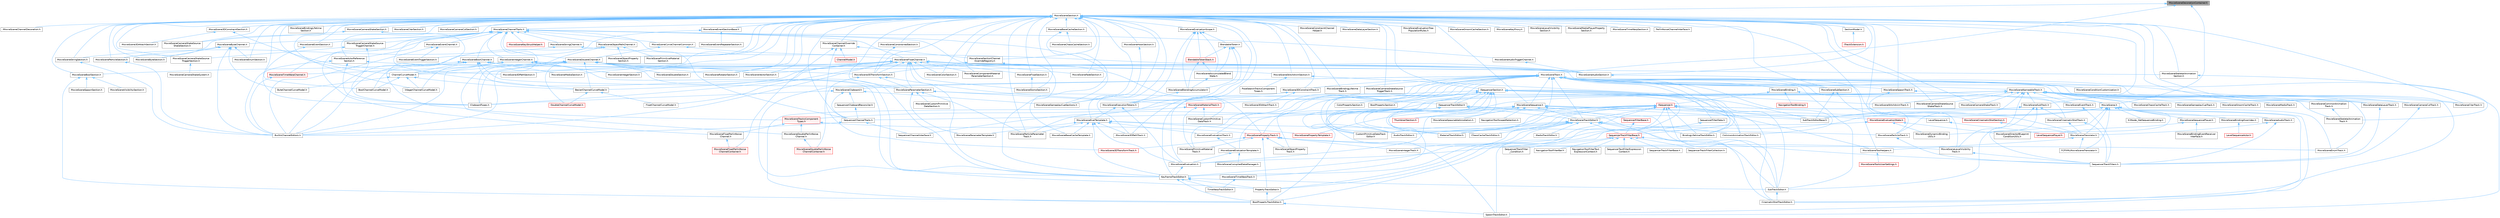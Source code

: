 digraph "MovieSceneDecorationContainer.h"
{
 // INTERACTIVE_SVG=YES
 // LATEX_PDF_SIZE
  bgcolor="transparent";
  edge [fontname=Helvetica,fontsize=10,labelfontname=Helvetica,labelfontsize=10];
  node [fontname=Helvetica,fontsize=10,shape=box,height=0.2,width=0.4];
  Node1 [id="Node000001",label="MovieSceneDecorationContainer.h",height=0.2,width=0.4,color="gray40", fillcolor="grey60", style="filled", fontcolor="black",tooltip=" "];
  Node1 -> Node2 [id="edge1_Node000001_Node000002",dir="back",color="steelblue1",style="solid",tooltip=" "];
  Node2 [id="Node000002",label="MovieScene.h",height=0.2,width=0.4,color="grey40", fillcolor="white", style="filled",URL="$df/da9/MovieScene_8h.html",tooltip=" "];
  Node2 -> Node3 [id="edge2_Node000002_Node000003",dir="back",color="steelblue1",style="solid",tooltip=" "];
  Node3 [id="Node000003",label="FCPXMLMovieSceneTranslator.h",height=0.2,width=0.4,color="grey40", fillcolor="white", style="filled",URL="$d2/d93/FCPXMLMovieSceneTranslator_8h.html",tooltip=" "];
  Node2 -> Node4 [id="edge3_Node000002_Node000004",dir="back",color="steelblue1",style="solid",tooltip=" "];
  Node4 [id="Node000004",label="K2Node_GetSequenceBinding.h",height=0.2,width=0.4,color="grey40", fillcolor="white", style="filled",URL="$dc/d62/K2Node__GetSequenceBinding_8h.html",tooltip=" "];
  Node2 -> Node5 [id="edge4_Node000002_Node000005",dir="back",color="steelblue1",style="solid",tooltip=" "];
  Node5 [id="Node000005",label="MovieSceneBindingOverrides.h",height=0.2,width=0.4,color="grey40", fillcolor="white", style="filled",URL="$d4/d8c/MovieSceneBindingOverrides_8h.html",tooltip=" "];
  Node5 -> Node6 [id="edge5_Node000005_Node000006",dir="back",color="steelblue1",style="solid",tooltip=" "];
  Node6 [id="Node000006",label="LevelSequenceActor.h",height=0.2,width=0.4,color="red", fillcolor="#FFF0F0", style="filled",URL="$dd/d4d/LevelSequenceActor_8h.html",tooltip=" "];
  Node2 -> Node9 [id="edge6_Node000002_Node000009",dir="back",color="steelblue1",style="solid",tooltip=" "];
  Node9 [id="Node000009",label="MovieSceneDirectorBlueprint\lConditionUtils.h",height=0.2,width=0.4,color="grey40", fillcolor="white", style="filled",URL="$d4/d8a/MovieSceneDirectorBlueprintConditionUtils_8h.html",tooltip=" "];
  Node2 -> Node10 [id="edge7_Node000002_Node000010",dir="back",color="steelblue1",style="solid",tooltip=" "];
  Node10 [id="Node000010",label="MovieSceneDynamicBinding\lUtils.h",height=0.2,width=0.4,color="grey40", fillcolor="white", style="filled",URL="$df/dce/MovieSceneDynamicBindingUtils_8h.html",tooltip=" "];
  Node2 -> Node11 [id="edge8_Node000002_Node000011",dir="back",color="steelblue1",style="solid",tooltip=" "];
  Node11 [id="Node000011",label="MovieSceneEnumTrack.h",height=0.2,width=0.4,color="grey40", fillcolor="white", style="filled",URL="$d6/d95/MovieSceneEnumTrack_8h.html",tooltip=" "];
  Node2 -> Node12 [id="edge9_Node000002_Node000012",dir="back",color="steelblue1",style="solid",tooltip=" "];
  Node12 [id="Node000012",label="MovieSceneIntegerTrack.h",height=0.2,width=0.4,color="grey40", fillcolor="white", style="filled",URL="$d9/d1a/MovieSceneIntegerTrack_8h.html",tooltip=" "];
  Node2 -> Node13 [id="edge10_Node000002_Node000013",dir="back",color="steelblue1",style="solid",tooltip=" "];
  Node13 [id="Node000013",label="MovieSceneSequencePlayer.h",height=0.2,width=0.4,color="grey40", fillcolor="white", style="filled",URL="$d3/d08/MovieSceneSequencePlayer_8h.html",tooltip=" "];
  Node13 -> Node14 [id="edge11_Node000013_Node000014",dir="back",color="steelblue1",style="solid",tooltip=" "];
  Node14 [id="Node000014",label="LevelSequencePlayer.h",height=0.2,width=0.4,color="red", fillcolor="#FFF0F0", style="filled",URL="$d0/d5e/LevelSequencePlayer_8h.html",tooltip=" "];
  Node13 -> Node16 [id="edge12_Node000013_Node000016",dir="back",color="steelblue1",style="solid",tooltip=" "];
  Node16 [id="Node000016",label="MovieSceneBindingEventReceiver\lInterface.h",height=0.2,width=0.4,color="grey40", fillcolor="white", style="filled",URL="$df/d39/MovieSceneBindingEventReceiverInterface_8h.html",tooltip=" "];
  Node2 -> Node17 [id="edge13_Node000002_Node000017",dir="back",color="steelblue1",style="solid",tooltip=" "];
  Node17 [id="Node000017",label="MovieSceneTrackEditor.h",height=0.2,width=0.4,color="grey40", fillcolor="white", style="filled",URL="$db/d6c/MovieSceneTrackEditor_8h.html",tooltip=" "];
  Node17 -> Node18 [id="edge14_Node000017_Node000018",dir="back",color="steelblue1",style="solid",tooltip=" "];
  Node18 [id="Node000018",label="AudioTrackEditor.h",height=0.2,width=0.4,color="grey40", fillcolor="white", style="filled",URL="$dd/d96/AudioTrackEditor_8h.html",tooltip=" "];
  Node17 -> Node19 [id="edge15_Node000017_Node000019",dir="back",color="steelblue1",style="solid",tooltip=" "];
  Node19 [id="Node000019",label="BindingLifetimeTrackEditor.h",height=0.2,width=0.4,color="grey40", fillcolor="white", style="filled",URL="$db/d3c/BindingLifetimeTrackEditor_8h.html",tooltip=" "];
  Node17 -> Node20 [id="edge16_Node000017_Node000020",dir="back",color="steelblue1",style="solid",tooltip=" "];
  Node20 [id="Node000020",label="ChaosCacheTrackEditor.h",height=0.2,width=0.4,color="grey40", fillcolor="white", style="filled",URL="$db/d36/ChaosCacheTrackEditor_8h.html",tooltip=" "];
  Node17 -> Node21 [id="edge17_Node000017_Node000021",dir="back",color="steelblue1",style="solid",tooltip=" "];
  Node21 [id="Node000021",label="CommonAnimationTrackEditor.h",height=0.2,width=0.4,color="grey40", fillcolor="white", style="filled",URL="$d9/d6e/CommonAnimationTrackEditor_8h.html",tooltip=" "];
  Node17 -> Node22 [id="edge18_Node000017_Node000022",dir="back",color="steelblue1",style="solid",tooltip=" "];
  Node22 [id="Node000022",label="CustomPrimitiveDataTrack\lEditor.h",height=0.2,width=0.4,color="grey40", fillcolor="white", style="filled",URL="$dc/d8f/CustomPrimitiveDataTrackEditor_8h.html",tooltip=" "];
  Node17 -> Node23 [id="edge19_Node000017_Node000023",dir="back",color="steelblue1",style="solid",tooltip=" "];
  Node23 [id="Node000023",label="KeyframeTrackEditor.h",height=0.2,width=0.4,color="grey40", fillcolor="white", style="filled",URL="$dd/d47/KeyframeTrackEditor_8h.html",tooltip=" "];
  Node23 -> Node24 [id="edge20_Node000023_Node000024",dir="back",color="steelblue1",style="solid",tooltip=" "];
  Node24 [id="Node000024",label="BoolPropertyTrackEditor.h",height=0.2,width=0.4,color="grey40", fillcolor="white", style="filled",URL="$db/d07/BoolPropertyTrackEditor_8h.html",tooltip=" "];
  Node24 -> Node25 [id="edge21_Node000024_Node000025",dir="back",color="steelblue1",style="solid",tooltip=" "];
  Node25 [id="Node000025",label="SpawnTrackEditor.h",height=0.2,width=0.4,color="grey40", fillcolor="white", style="filled",URL="$d5/dac/SpawnTrackEditor_8h.html",tooltip=" "];
  Node23 -> Node26 [id="edge22_Node000023_Node000026",dir="back",color="steelblue1",style="solid",tooltip=" "];
  Node26 [id="Node000026",label="PropertyTrackEditor.h",height=0.2,width=0.4,color="grey40", fillcolor="white", style="filled",URL="$da/d9a/PropertyTrackEditor_8h.html",tooltip=" "];
  Node26 -> Node24 [id="edge23_Node000026_Node000024",dir="back",color="steelblue1",style="solid",tooltip=" "];
  Node23 -> Node27 [id="edge24_Node000023_Node000027",dir="back",color="steelblue1",style="solid",tooltip=" "];
  Node27 [id="Node000027",label="SubTrackEditor.h",height=0.2,width=0.4,color="grey40", fillcolor="white", style="filled",URL="$d8/d5b/SubTrackEditor_8h.html",tooltip=" "];
  Node27 -> Node28 [id="edge25_Node000027_Node000028",dir="back",color="steelblue1",style="solid",tooltip=" "];
  Node28 [id="Node000028",label="CinematicShotTrackEditor.h",height=0.2,width=0.4,color="grey40", fillcolor="white", style="filled",URL="$d3/d0c/CinematicShotTrackEditor_8h.html",tooltip=" "];
  Node23 -> Node29 [id="edge26_Node000023_Node000029",dir="back",color="steelblue1",style="solid",tooltip=" "];
  Node29 [id="Node000029",label="TimeWarpTrackEditor.h",height=0.2,width=0.4,color="grey40", fillcolor="white", style="filled",URL="$dc/d2e/TimeWarpTrackEditor_8h.html",tooltip=" "];
  Node17 -> Node30 [id="edge27_Node000017_Node000030",dir="back",color="steelblue1",style="solid",tooltip=" "];
  Node30 [id="Node000030",label="MaterialTrackEditor.h",height=0.2,width=0.4,color="grey40", fillcolor="white", style="filled",URL="$d1/d9f/MaterialTrackEditor_8h.html",tooltip=" "];
  Node17 -> Node31 [id="edge28_Node000017_Node000031",dir="back",color="steelblue1",style="solid",tooltip=" "];
  Node31 [id="Node000031",label="MediaTrackEditor.h",height=0.2,width=0.4,color="grey40", fillcolor="white", style="filled",URL="$d0/d41/MediaTrackEditor_8h.html",tooltip=" "];
  Node17 -> Node26 [id="edge29_Node000017_Node000026",dir="back",color="steelblue1",style="solid",tooltip=" "];
  Node17 -> Node32 [id="edge30_Node000017_Node000032",dir="back",color="steelblue1",style="solid",tooltip=" "];
  Node32 [id="Node000032",label="SequencerTrackFilterBase.h",height=0.2,width=0.4,color="red", fillcolor="#FFF0F0", style="filled",URL="$d8/def/Filters_2SequencerTrackFilterBase_8h.html",tooltip=" "];
  Node32 -> Node33 [id="edge31_Node000032_Node000033",dir="back",color="steelblue1",style="solid",tooltip=" "];
  Node33 [id="Node000033",label="NavigationToolFilterBar.h",height=0.2,width=0.4,color="grey40", fillcolor="white", style="filled",URL="$df/d14/NavigationToolFilterBar_8h.html",tooltip=" "];
  Node32 -> Node34 [id="edge32_Node000032_Node000034",dir="back",color="steelblue1",style="solid",tooltip=" "];
  Node34 [id="Node000034",label="NavigationToolFilterText\lExpressionContext.h",height=0.2,width=0.4,color="grey40", fillcolor="white", style="filled",URL="$d8/dd2/NavigationToolFilterTextExpressionContext_8h.html",tooltip=" "];
  Node32 -> Node35 [id="edge33_Node000032_Node000035",dir="back",color="steelblue1",style="solid",tooltip=" "];
  Node35 [id="Node000035",label="SequencerTextFilterExpression\lContext.h",height=0.2,width=0.4,color="grey40", fillcolor="white", style="filled",URL="$d0/d9f/SequencerTextFilterExpressionContext_8h.html",tooltip=" "];
  Node32 -> Node36 [id="edge34_Node000032_Node000036",dir="back",color="steelblue1",style="solid",tooltip=" "];
  Node36 [id="Node000036",label="SequencerTrackFilterBase.h",height=0.2,width=0.4,color="grey40", fillcolor="white", style="filled",URL="$d8/d4d/SequencerTrackFilterBase_8h.html",tooltip=" "];
  Node32 -> Node37 [id="edge35_Node000032_Node000037",dir="back",color="steelblue1",style="solid",tooltip=" "];
  Node37 [id="Node000037",label="SequencerTrackFilterCollection.h",height=0.2,width=0.4,color="grey40", fillcolor="white", style="filled",URL="$d8/de2/SequencerTrackFilterCollection_8h.html",tooltip=" "];
  Node32 -> Node38 [id="edge36_Node000032_Node000038",dir="back",color="steelblue1",style="solid",tooltip=" "];
  Node38 [id="Node000038",label="SequencerTrackFilter\l_Condition.h",height=0.2,width=0.4,color="grey40", fillcolor="white", style="filled",URL="$df/d17/SequencerTrackFilter__Condition_8h.html",tooltip=" "];
  Node32 -> Node47 [id="edge37_Node000032_Node000047",dir="back",color="steelblue1",style="solid",tooltip=" "];
  Node47 [id="Node000047",label="SequencerTrackFilters.h",height=0.2,width=0.4,color="grey40", fillcolor="white", style="filled",URL="$df/d72/SequencerTrackFilters_8h.html",tooltip=" "];
  Node17 -> Node27 [id="edge38_Node000017_Node000027",dir="back",color="steelblue1",style="solid",tooltip=" "];
  Node2 -> Node48 [id="edge39_Node000002_Node000048",dir="back",color="steelblue1",style="solid",tooltip=" "];
  Node48 [id="Node000048",label="MovieSceneTranslator.h",height=0.2,width=0.4,color="grey40", fillcolor="white", style="filled",URL="$d2/d49/MovieSceneTranslator_8h.html",tooltip=" "];
  Node48 -> Node3 [id="edge40_Node000048_Node000003",dir="back",color="steelblue1",style="solid",tooltip=" "];
  Node48 -> Node49 [id="edge41_Node000048_Node000049",dir="back",color="steelblue1",style="solid",tooltip=" "];
  Node49 [id="Node000049",label="MovieSceneToolHelpers.h",height=0.2,width=0.4,color="grey40", fillcolor="white", style="filled",URL="$d4/d0e/MovieSceneToolHelpers_8h.html",tooltip=" "];
  Node49 -> Node50 [id="edge42_Node000049_Node000050",dir="back",color="steelblue1",style="solid",tooltip=" "];
  Node50 [id="Node000050",label="MovieSceneToolsUserSettings.h",height=0.2,width=0.4,color="red", fillcolor="#FFF0F0", style="filled",URL="$d5/dab/MovieSceneToolsUserSettings_8h.html",tooltip=" "];
  Node2 -> Node54 [id="edge43_Node000002_Node000054",dir="back",color="steelblue1",style="solid",tooltip=" "];
  Node54 [id="Node000054",label="SubTrackEditorBase.h",height=0.2,width=0.4,color="grey40", fillcolor="white", style="filled",URL="$db/d33/SubTrackEditorBase_8h.html",tooltip=" "];
  Node1 -> Node55 [id="edge44_Node000001_Node000055",dir="back",color="steelblue1",style="solid",tooltip=" "];
  Node55 [id="Node000055",label="MovieSceneSection.h",height=0.2,width=0.4,color="grey40", fillcolor="white", style="filled",URL="$db/d95/MovieSceneSection_8h.html",tooltip=" "];
  Node55 -> Node56 [id="edge45_Node000055_Node000056",dir="back",color="steelblue1",style="solid",tooltip=" "];
  Node56 [id="Node000056",label="BezierChannelCurveModel.h",height=0.2,width=0.4,color="grey40", fillcolor="white", style="filled",URL="$d3/d63/BezierChannelCurveModel_8h.html",tooltip=" "];
  Node56 -> Node57 [id="edge46_Node000056_Node000057",dir="back",color="steelblue1",style="solid",tooltip=" "];
  Node57 [id="Node000057",label="DoubleChannelCurveModel.h",height=0.2,width=0.4,color="red", fillcolor="#FFF0F0", style="filled",URL="$d1/d5b/DoubleChannelCurveModel_8h.html",tooltip=" "];
  Node56 -> Node59 [id="edge47_Node000056_Node000059",dir="back",color="steelblue1",style="solid",tooltip=" "];
  Node59 [id="Node000059",label="FloatChannelCurveModel.h",height=0.2,width=0.4,color="grey40", fillcolor="white", style="filled",URL="$d0/d27/FloatChannelCurveModel_8h.html",tooltip=" "];
  Node55 -> Node60 [id="edge48_Node000055_Node000060",dir="back",color="steelblue1",style="solid",tooltip=" "];
  Node60 [id="Node000060",label="BoolChannelCurveModel.h",height=0.2,width=0.4,color="grey40", fillcolor="white", style="filled",URL="$d0/d51/BoolChannelCurveModel_8h.html",tooltip=" "];
  Node55 -> Node61 [id="edge49_Node000055_Node000061",dir="back",color="steelblue1",style="solid",tooltip=" "];
  Node61 [id="Node000061",label="ChannelCurveModel.h",height=0.2,width=0.4,color="grey40", fillcolor="white", style="filled",URL="$de/dfa/ChannelCurveModel_8h.html",tooltip=" "];
  Node61 -> Node56 [id="edge50_Node000061_Node000056",dir="back",color="steelblue1",style="solid",tooltip=" "];
  Node61 -> Node60 [id="edge51_Node000061_Node000060",dir="back",color="steelblue1",style="solid",tooltip=" "];
  Node61 -> Node62 [id="edge52_Node000061_Node000062",dir="back",color="steelblue1",style="solid",tooltip=" "];
  Node62 [id="Node000062",label="ByteChannelCurveModel.h",height=0.2,width=0.4,color="grey40", fillcolor="white", style="filled",URL="$d8/d3d/ByteChannelCurveModel_8h.html",tooltip=" "];
  Node61 -> Node63 [id="edge53_Node000061_Node000063",dir="back",color="steelblue1",style="solid",tooltip=" "];
  Node63 [id="Node000063",label="IntegerChannelCurveModel.h",height=0.2,width=0.4,color="grey40", fillcolor="white", style="filled",URL="$df/d26/IntegerChannelCurveModel_8h.html",tooltip=" "];
  Node55 -> Node64 [id="edge54_Node000055_Node000064",dir="back",color="steelblue1",style="solid",tooltip=" "];
  Node64 [id="Node000064",label="IMovieSceneChannelDecoration.h",height=0.2,width=0.4,color="grey40", fillcolor="white", style="filled",URL="$db/d19/IMovieSceneChannelDecoration_8h.html",tooltip=" "];
  Node55 -> Node65 [id="edge55_Node000055_Node000065",dir="back",color="steelblue1",style="solid",tooltip=" "];
  Node65 [id="Node000065",label="ISequencerSection.h",height=0.2,width=0.4,color="grey40", fillcolor="white", style="filled",URL="$d7/d4b/ISequencerSection_8h.html",tooltip=" "];
  Node65 -> Node18 [id="edge56_Node000065_Node000018",dir="back",color="steelblue1",style="solid",tooltip=" "];
  Node65 -> Node19 [id="edge57_Node000065_Node000019",dir="back",color="steelblue1",style="solid",tooltip=" "];
  Node65 -> Node66 [id="edge58_Node000065_Node000066",dir="back",color="steelblue1",style="solid",tooltip=" "];
  Node66 [id="Node000066",label="BoolPropertySection.h",height=0.2,width=0.4,color="grey40", fillcolor="white", style="filled",URL="$d3/da6/BoolPropertySection_8h.html",tooltip=" "];
  Node65 -> Node24 [id="edge59_Node000065_Node000024",dir="back",color="steelblue1",style="solid",tooltip=" "];
  Node65 -> Node20 [id="edge60_Node000065_Node000020",dir="back",color="steelblue1",style="solid",tooltip=" "];
  Node65 -> Node28 [id="edge61_Node000065_Node000028",dir="back",color="steelblue1",style="solid",tooltip=" "];
  Node65 -> Node67 [id="edge62_Node000065_Node000067",dir="back",color="steelblue1",style="solid",tooltip=" "];
  Node67 [id="Node000067",label="ColorPropertySection.h",height=0.2,width=0.4,color="grey40", fillcolor="white", style="filled",URL="$d9/d2f/ColorPropertySection_8h.html",tooltip=" "];
  Node65 -> Node21 [id="edge63_Node000065_Node000021",dir="back",color="steelblue1",style="solid",tooltip=" "];
  Node65 -> Node22 [id="edge64_Node000065_Node000022",dir="back",color="steelblue1",style="solid",tooltip=" "];
  Node65 -> Node68 [id="edge65_Node000065_Node000068",dir="back",color="steelblue1",style="solid",tooltip=" "];
  Node68 [id="Node000068",label="ISequencerTrackEditor.h",height=0.2,width=0.4,color="grey40", fillcolor="white", style="filled",URL="$df/dca/ISequencerTrackEditor_8h.html",tooltip=" "];
  Node68 -> Node18 [id="edge66_Node000068_Node000018",dir="back",color="steelblue1",style="solid",tooltip=" "];
  Node68 -> Node24 [id="edge67_Node000068_Node000024",dir="back",color="steelblue1",style="solid",tooltip=" "];
  Node68 -> Node28 [id="edge68_Node000068_Node000028",dir="back",color="steelblue1",style="solid",tooltip=" "];
  Node68 -> Node22 [id="edge69_Node000068_Node000022",dir="back",color="steelblue1",style="solid",tooltip=" "];
  Node68 -> Node30 [id="edge70_Node000068_Node000030",dir="back",color="steelblue1",style="solid",tooltip=" "];
  Node68 -> Node17 [id="edge71_Node000068_Node000017",dir="back",color="steelblue1",style="solid",tooltip=" "];
  Node68 -> Node25 [id="edge72_Node000068_Node000025",dir="back",color="steelblue1",style="solid",tooltip=" "];
  Node68 -> Node27 [id="edge73_Node000068_Node000027",dir="back",color="steelblue1",style="solid",tooltip=" "];
  Node65 -> Node30 [id="edge74_Node000065_Node000030",dir="back",color="steelblue1",style="solid",tooltip=" "];
  Node65 -> Node25 [id="edge75_Node000065_Node000025",dir="back",color="steelblue1",style="solid",tooltip=" "];
  Node65 -> Node27 [id="edge76_Node000065_Node000027",dir="back",color="steelblue1",style="solid",tooltip=" "];
  Node65 -> Node54 [id="edge77_Node000065_Node000054",dir="back",color="steelblue1",style="solid",tooltip=" "];
  Node65 -> Node53 [id="edge78_Node000065_Node000053",dir="back",color="steelblue1",style="solid",tooltip=" "];
  Node53 [id="Node000053",label="ThumbnailSection.h",height=0.2,width=0.4,color="red", fillcolor="#FFF0F0", style="filled",URL="$de/daf/ThumbnailSection_8h.html",tooltip=" "];
  Node55 -> Node63 [id="edge79_Node000055_Node000063",dir="back",color="steelblue1",style="solid",tooltip=" "];
  Node55 -> Node69 [id="edge80_Node000055_Node000069",dir="back",color="steelblue1",style="solid",tooltip=" "];
  Node69 [id="Node000069",label="MovieScene3DConstraintSection.h",height=0.2,width=0.4,color="grey40", fillcolor="white", style="filled",URL="$d1/d82/MovieScene3DConstraintSection_8h.html",tooltip=" "];
  Node69 -> Node70 [id="edge81_Node000069_Node000070",dir="back",color="steelblue1",style="solid",tooltip=" "];
  Node70 [id="Node000070",label="MovieScene3DAttachSection.h",height=0.2,width=0.4,color="grey40", fillcolor="white", style="filled",URL="$d4/db3/MovieScene3DAttachSection_8h.html",tooltip=" "];
  Node69 -> Node71 [id="edge82_Node000069_Node000071",dir="back",color="steelblue1",style="solid",tooltip=" "];
  Node71 [id="Node000071",label="MovieScene3DPathSection.h",height=0.2,width=0.4,color="grey40", fillcolor="white", style="filled",URL="$d6/dd4/MovieScene3DPathSection_8h.html",tooltip=" "];
  Node55 -> Node72 [id="edge83_Node000055_Node000072",dir="back",color="steelblue1",style="solid",tooltip=" "];
  Node72 [id="Node000072",label="MovieScene3DConstraintTrack.h",height=0.2,width=0.4,color="grey40", fillcolor="white", style="filled",URL="$d7/d73/MovieScene3DConstraintTrack_8h.html",tooltip=" "];
  Node72 -> Node73 [id="edge84_Node000072_Node000073",dir="back",color="steelblue1",style="solid",tooltip=" "];
  Node73 [id="Node000073",label="MovieScene3DAttachTrack.h",height=0.2,width=0.4,color="grey40", fillcolor="white", style="filled",URL="$d2/d53/MovieScene3DAttachTrack_8h.html",tooltip=" "];
  Node72 -> Node74 [id="edge85_Node000072_Node000074",dir="back",color="steelblue1",style="solid",tooltip=" "];
  Node74 [id="Node000074",label="MovieScene3DPathTrack.h",height=0.2,width=0.4,color="grey40", fillcolor="white", style="filled",URL="$d3/d57/MovieScene3DPathTrack_8h.html",tooltip=" "];
  Node55 -> Node74 [id="edge86_Node000055_Node000074",dir="back",color="steelblue1",style="solid",tooltip=" "];
  Node55 -> Node75 [id="edge87_Node000055_Node000075",dir="back",color="steelblue1",style="solid",tooltip=" "];
  Node75 [id="Node000075",label="MovieScene3DTransformSection.h",height=0.2,width=0.4,color="grey40", fillcolor="white", style="filled",URL="$de/dab/MovieScene3DTransformSection_8h.html",tooltip=" "];
  Node75 -> Node68 [id="edge88_Node000075_Node000068",dir="back",color="steelblue1",style="solid",tooltip=" "];
  Node75 -> Node76 [id="edge89_Node000075_Node000076",dir="back",color="steelblue1",style="solid",tooltip=" "];
  Node76 [id="Node000076",label="MovieScene3DTransformTrack.h",height=0.2,width=0.4,color="red", fillcolor="#FFF0F0", style="filled",URL="$d9/d06/MovieScene3DTransformTrack_8h.html",tooltip=" "];
  Node75 -> Node78 [id="edge90_Node000075_Node000078",dir="back",color="steelblue1",style="solid",tooltip=" "];
  Node78 [id="Node000078",label="MovieSceneParameterSection.h",height=0.2,width=0.4,color="grey40", fillcolor="white", style="filled",URL="$de/d65/MovieSceneParameterSection_8h.html",tooltip=" "];
  Node78 -> Node79 [id="edge91_Node000078_Node000079",dir="back",color="steelblue1",style="solid",tooltip=" "];
  Node79 [id="Node000079",label="MovieSceneCustomPrimitive\lDataSection.h",height=0.2,width=0.4,color="grey40", fillcolor="white", style="filled",URL="$d2/d78/MovieSceneCustomPrimitiveDataSection_8h.html",tooltip=" "];
  Node78 -> Node80 [id="edge92_Node000078_Node000080",dir="back",color="steelblue1",style="solid",tooltip=" "];
  Node80 [id="Node000080",label="MovieSceneCustomPrimitive\lDataTrack.h",height=0.2,width=0.4,color="grey40", fillcolor="white", style="filled",URL="$db/d39/MovieSceneCustomPrimitiveDataTrack_8h.html",tooltip=" "];
  Node78 -> Node81 [id="edge93_Node000078_Node000081",dir="back",color="steelblue1",style="solid",tooltip=" "];
  Node81 [id="Node000081",label="MovieSceneMaterialTrack.h",height=0.2,width=0.4,color="red", fillcolor="#FFF0F0", style="filled",URL="$d8/d92/MovieSceneMaterialTrack_8h.html",tooltip=" "];
  Node81 -> Node80 [id="edge94_Node000081_Node000080",dir="back",color="steelblue1",style="solid",tooltip=" "];
  Node81 -> Node84 [id="edge95_Node000081_Node000084",dir="back",color="steelblue1",style="solid",tooltip=" "];
  Node84 [id="Node000084",label="MovieScenePrimitiveMaterial\lTrack.h",height=0.2,width=0.4,color="grey40", fillcolor="white", style="filled",URL="$dc/dc4/MovieScenePrimitiveMaterialTrack_8h.html",tooltip=" "];
  Node81 -> Node85 [id="edge96_Node000081_Node000085",dir="back",color="steelblue1",style="solid",tooltip=" "];
  Node85 [id="Node000085",label="MovieSceneTracksComponent\lTypes.h",height=0.2,width=0.4,color="red", fillcolor="#FFF0F0", style="filled",URL="$d5/d6a/MovieSceneTracksComponentTypes_8h.html",tooltip=" "];
  Node85 -> Node88 [id="edge97_Node000085_Node000088",dir="back",color="steelblue1",style="solid",tooltip=" "];
  Node88 [id="Node000088",label="MovieSceneDoublePerlinNoise\lChannel.h",height=0.2,width=0.4,color="grey40", fillcolor="white", style="filled",URL="$d9/d50/MovieSceneDoublePerlinNoiseChannel_8h.html",tooltip=" "];
  Node88 -> Node89 [id="edge98_Node000088_Node000089",dir="back",color="steelblue1",style="solid",tooltip=" "];
  Node89 [id="Node000089",label="MovieSceneDoublePerlinNoise\lChannelContainer.h",height=0.2,width=0.4,color="red", fillcolor="#FFF0F0", style="filled",URL="$de/dae/MovieSceneDoublePerlinNoiseChannelContainer_8h.html",tooltip=" "];
  Node85 -> Node91 [id="edge99_Node000085_Node000091",dir="back",color="steelblue1",style="solid",tooltip=" "];
  Node91 [id="Node000091",label="MovieSceneFloatPerlinNoise\lChannel.h",height=0.2,width=0.4,color="grey40", fillcolor="white", style="filled",URL="$d2/d9d/MovieSceneFloatPerlinNoiseChannel_8h.html",tooltip=" "];
  Node91 -> Node92 [id="edge100_Node000091_Node000092",dir="back",color="steelblue1",style="solid",tooltip=" "];
  Node92 [id="Node000092",label="MovieSceneFloatPerlinNoise\lChannelContainer.h",height=0.2,width=0.4,color="red", fillcolor="#FFF0F0", style="filled",URL="$d6/dcb/MovieSceneFloatPerlinNoiseChannelContainer_8h.html",tooltip=" "];
  Node85 -> Node101 [id="edge101_Node000085_Node000101",dir="back",color="steelblue1",style="solid",tooltip=" "];
  Node101 [id="Node000101",label="MovieScenePropertyTrack.h",height=0.2,width=0.4,color="red", fillcolor="#FFF0F0", style="filled",URL="$da/d0c/MovieScenePropertyTrack_8h.html",tooltip=" "];
  Node101 -> Node76 [id="edge102_Node000101_Node000076",dir="back",color="steelblue1",style="solid",tooltip=" "];
  Node101 -> Node11 [id="edge103_Node000101_Node000011",dir="back",color="steelblue1",style="solid",tooltip=" "];
  Node101 -> Node12 [id="edge104_Node000101_Node000012",dir="back",color="steelblue1",style="solid",tooltip=" "];
  Node101 -> Node111 [id="edge105_Node000101_Node000111",dir="back",color="steelblue1",style="solid",tooltip=" "];
  Node111 [id="Node000111",label="MovieSceneLevelVisibility\lTrack.h",height=0.2,width=0.4,color="grey40", fillcolor="white", style="filled",URL="$d8/dae/MovieSceneLevelVisibilityTrack_8h.html",tooltip=" "];
  Node111 -> Node47 [id="edge106_Node000111_Node000047",dir="back",color="steelblue1",style="solid",tooltip=" "];
  Node101 -> Node113 [id="edge107_Node000101_Node000113",dir="back",color="steelblue1",style="solid",tooltip=" "];
  Node113 [id="Node000113",label="MovieSceneObjectProperty\lTrack.h",height=0.2,width=0.4,color="grey40", fillcolor="white", style="filled",URL="$dc/da9/MovieSceneObjectPropertyTrack_8h.html",tooltip=" "];
  Node101 -> Node84 [id="edge108_Node000101_Node000084",dir="back",color="steelblue1",style="solid",tooltip=" "];
  Node101 -> Node26 [id="edge109_Node000101_Node000026",dir="back",color="steelblue1",style="solid",tooltip=" "];
  Node78 -> Node119 [id="edge110_Node000078_Node000119",dir="back",color="steelblue1",style="solid",tooltip=" "];
  Node119 [id="Node000119",label="MovieSceneParameterTemplate.h",height=0.2,width=0.4,color="grey40", fillcolor="white", style="filled",URL="$d9/df3/MovieSceneParameterTemplate_8h.html",tooltip=" "];
  Node78 -> Node120 [id="edge111_Node000078_Node000120",dir="back",color="steelblue1",style="solid",tooltip=" "];
  Node120 [id="Node000120",label="MovieSceneParticleParameter\lTrack.h",height=0.2,width=0.4,color="grey40", fillcolor="white", style="filled",URL="$d2/d09/MovieSceneParticleParameterTrack_8h.html",tooltip=" "];
  Node55 -> Node121 [id="edge112_Node000055_Node000121",dir="back",color="steelblue1",style="solid",tooltip=" "];
  Node121 [id="Node000121",label="MovieSceneActorReference\lSection.h",height=0.2,width=0.4,color="grey40", fillcolor="white", style="filled",URL="$de/d12/MovieSceneActorReferenceSection_8h.html",tooltip=" "];
  Node121 -> Node122 [id="edge113_Node000121_Node000122",dir="back",color="steelblue1",style="solid",tooltip=" "];
  Node122 [id="Node000122",label="BuiltInChannelEditors.h",height=0.2,width=0.4,color="grey40", fillcolor="white", style="filled",URL="$df/daf/BuiltInChannelEditors_8h.html",tooltip=" "];
  Node121 -> Node123 [id="edge114_Node000121_Node000123",dir="back",color="steelblue1",style="solid",tooltip=" "];
  Node123 [id="Node000123",label="ClipboardTypes.h",height=0.2,width=0.4,color="grey40", fillcolor="white", style="filled",URL="$d2/dc6/ClipboardTypes_8h.html",tooltip=" "];
  Node121 -> Node124 [id="edge115_Node000121_Node000124",dir="back",color="steelblue1",style="solid",tooltip=" "];
  Node124 [id="Node000124",label="MovieSceneAudioSection.h",height=0.2,width=0.4,color="grey40", fillcolor="white", style="filled",URL="$da/d5f/MovieSceneAudioSection_8h.html",tooltip=" "];
  Node124 -> Node48 [id="edge116_Node000124_Node000048",dir="back",color="steelblue1",style="solid",tooltip=" "];
  Node55 -> Node124 [id="edge117_Node000055_Node000124",dir="back",color="steelblue1",style="solid",tooltip=" "];
  Node55 -> Node125 [id="edge118_Node000055_Node000125",dir="back",color="steelblue1",style="solid",tooltip=" "];
  Node125 [id="Node000125",label="MovieSceneBaseCacheSection.h",height=0.2,width=0.4,color="grey40", fillcolor="white", style="filled",URL="$de/d40/MovieSceneBaseCacheSection_8h.html",tooltip=" "];
  Node125 -> Node126 [id="edge119_Node000125_Node000126",dir="back",color="steelblue1",style="solid",tooltip=" "];
  Node126 [id="Node000126",label="MovieSceneBaseCacheTemplate.h",height=0.2,width=0.4,color="grey40", fillcolor="white", style="filled",URL="$da/d0b/MovieSceneBaseCacheTemplate_8h.html",tooltip=" "];
  Node125 -> Node127 [id="edge120_Node000125_Node000127",dir="back",color="steelblue1",style="solid",tooltip=" "];
  Node127 [id="Node000127",label="MovieSceneChaosCacheSection.h",height=0.2,width=0.4,color="grey40", fillcolor="white", style="filled",URL="$dd/d75/MovieSceneChaosCacheSection_8h.html",tooltip=" "];
  Node55 -> Node128 [id="edge121_Node000055_Node000128",dir="back",color="steelblue1",style="solid",tooltip=" "];
  Node128 [id="Node000128",label="MovieSceneBindingLifetime\lSection.h",height=0.2,width=0.4,color="grey40", fillcolor="white", style="filled",URL="$da/d3d/MovieSceneBindingLifetimeSection_8h.html",tooltip=" "];
  Node55 -> Node129 [id="edge122_Node000055_Node000129",dir="back",color="steelblue1",style="solid",tooltip=" "];
  Node129 [id="Node000129",label="MovieSceneBindingLifetime\lTrack.h",height=0.2,width=0.4,color="grey40", fillcolor="white", style="filled",URL="$d8/d77/MovieSceneBindingLifetimeTrack_8h.html",tooltip=" "];
  Node55 -> Node130 [id="edge123_Node000055_Node000130",dir="back",color="steelblue1",style="solid",tooltip=" "];
  Node130 [id="Node000130",label="MovieSceneBoolSection.h",height=0.2,width=0.4,color="grey40", fillcolor="white", style="filled",URL="$dd/d49/MovieSceneBoolSection_8h.html",tooltip=" "];
  Node130 -> Node24 [id="edge124_Node000130_Node000024",dir="back",color="steelblue1",style="solid",tooltip=" "];
  Node130 -> Node131 [id="edge125_Node000130_Node000131",dir="back",color="steelblue1",style="solid",tooltip=" "];
  Node131 [id="Node000131",label="MovieSceneSpawnSection.h",height=0.2,width=0.4,color="grey40", fillcolor="white", style="filled",URL="$df/d38/MovieSceneSpawnSection_8h.html",tooltip=" "];
  Node130 -> Node132 [id="edge126_Node000130_Node000132",dir="back",color="steelblue1",style="solid",tooltip=" "];
  Node132 [id="Node000132",label="MovieSceneVisibilitySection.h",height=0.2,width=0.4,color="grey40", fillcolor="white", style="filled",URL="$d2/dfe/MovieSceneVisibilitySection_8h.html",tooltip=" "];
  Node55 -> Node133 [id="edge127_Node000055_Node000133",dir="back",color="steelblue1",style="solid",tooltip=" "];
  Node133 [id="Node000133",label="MovieSceneByteSection.h",height=0.2,width=0.4,color="grey40", fillcolor="white", style="filled",URL="$da/dd4/MovieSceneByteSection_8h.html",tooltip=" "];
  Node55 -> Node134 [id="edge128_Node000055_Node000134",dir="back",color="steelblue1",style="solid",tooltip=" "];
  Node134 [id="Node000134",label="MovieSceneCVarSection.h",height=0.2,width=0.4,color="grey40", fillcolor="white", style="filled",URL="$da/de6/MovieSceneCVarSection_8h.html",tooltip=" "];
  Node55 -> Node135 [id="edge129_Node000055_Node000135",dir="back",color="steelblue1",style="solid",tooltip=" "];
  Node135 [id="Node000135",label="MovieSceneCVarTrack.h",height=0.2,width=0.4,color="grey40", fillcolor="white", style="filled",URL="$d7/ddc/MovieSceneCVarTrack_8h.html",tooltip=" "];
  Node55 -> Node136 [id="edge130_Node000055_Node000136",dir="back",color="steelblue1",style="solid",tooltip=" "];
  Node136 [id="Node000136",label="MovieSceneCameraCutSection.h",height=0.2,width=0.4,color="grey40", fillcolor="white", style="filled",URL="$d8/d5f/MovieSceneCameraCutSection_8h.html",tooltip=" "];
  Node55 -> Node137 [id="edge131_Node000055_Node000137",dir="back",color="steelblue1",style="solid",tooltip=" "];
  Node137 [id="Node000137",label="MovieSceneCameraCutTrack.h",height=0.2,width=0.4,color="grey40", fillcolor="white", style="filled",URL="$d8/dbd/MovieSceneCameraCutTrack_8h.html",tooltip=" "];
  Node137 -> Node47 [id="edge132_Node000137_Node000047",dir="back",color="steelblue1",style="solid",tooltip=" "];
  Node55 -> Node138 [id="edge133_Node000055_Node000138",dir="back",color="steelblue1",style="solid",tooltip=" "];
  Node138 [id="Node000138",label="MovieSceneCameraShakeSection.h",height=0.2,width=0.4,color="grey40", fillcolor="white", style="filled",URL="$df/d10/MovieSceneCameraShakeSection_8h.html",tooltip=" "];
  Node138 -> Node139 [id="edge134_Node000138_Node000139",dir="back",color="steelblue1",style="solid",tooltip=" "];
  Node139 [id="Node000139",label="MovieSceneCameraShakeSource\lShakeSection.h",height=0.2,width=0.4,color="grey40", fillcolor="white", style="filled",URL="$d1/d24/MovieSceneCameraShakeSourceShakeSection_8h.html",tooltip=" "];
  Node138 -> Node85 [id="edge135_Node000138_Node000085",dir="back",color="steelblue1",style="solid",tooltip=" "];
  Node55 -> Node139 [id="edge136_Node000055_Node000139",dir="back",color="steelblue1",style="solid",tooltip=" "];
  Node55 -> Node140 [id="edge137_Node000055_Node000140",dir="back",color="steelblue1",style="solid",tooltip=" "];
  Node140 [id="Node000140",label="MovieSceneCameraShakeSource\lShakeTrack.h",height=0.2,width=0.4,color="grey40", fillcolor="white", style="filled",URL="$da/d54/MovieSceneCameraShakeSourceShakeTrack_8h.html",tooltip=" "];
  Node55 -> Node141 [id="edge138_Node000055_Node000141",dir="back",color="steelblue1",style="solid",tooltip=" "];
  Node141 [id="Node000141",label="MovieSceneCameraShakeSource\lTriggerSection.h",height=0.2,width=0.4,color="grey40", fillcolor="white", style="filled",URL="$d3/d5f/MovieSceneCameraShakeSourceTriggerSection_8h.html",tooltip=" "];
  Node141 -> Node142 [id="edge139_Node000141_Node000142",dir="back",color="steelblue1",style="solid",tooltip=" "];
  Node142 [id="Node000142",label="MovieSceneCameraShakeSystem.h",height=0.2,width=0.4,color="grey40", fillcolor="white", style="filled",URL="$d2/dcc/MovieSceneCameraShakeSystem_8h.html",tooltip=" "];
  Node55 -> Node143 [id="edge140_Node000055_Node000143",dir="back",color="steelblue1",style="solid",tooltip=" "];
  Node143 [id="Node000143",label="MovieSceneCameraShakeSource\lTriggerTrack.h",height=0.2,width=0.4,color="grey40", fillcolor="white", style="filled",URL="$d6/d3d/MovieSceneCameraShakeSourceTriggerTrack_8h.html",tooltip=" "];
  Node55 -> Node144 [id="edge141_Node000055_Node000144",dir="back",color="steelblue1",style="solid",tooltip=" "];
  Node144 [id="Node000144",label="MovieSceneCameraShakeTrack.h",height=0.2,width=0.4,color="grey40", fillcolor="white", style="filled",URL="$d8/d91/MovieSceneCameraShakeTrack_8h.html",tooltip=" "];
  Node55 -> Node145 [id="edge142_Node000055_Node000145",dir="back",color="steelblue1",style="solid",tooltip=" "];
  Node145 [id="Node000145",label="MovieSceneChannelOverride\lContainer.h",height=0.2,width=0.4,color="grey40", fillcolor="white", style="filled",URL="$d1/dd2/MovieSceneChannelOverrideContainer_8h.html",tooltip=" "];
  Node145 -> Node146 [id="edge143_Node000145_Node000146",dir="back",color="steelblue1",style="solid",tooltip=" "];
  Node146 [id="Node000146",label="ChannelModel.h",height=0.2,width=0.4,color="red", fillcolor="#FFF0F0", style="filled",URL="$de/d30/ChannelModel_8h.html",tooltip=" "];
  Node145 -> Node89 [id="edge144_Node000145_Node000089",dir="back",color="steelblue1",style="solid",tooltip=" "];
  Node145 -> Node92 [id="edge145_Node000145_Node000092",dir="back",color="steelblue1",style="solid",tooltip=" "];
  Node145 -> Node148 [id="edge146_Node000145_Node000148",dir="back",color="steelblue1",style="solid",tooltip=" "];
  Node148 [id="Node000148",label="MovieSceneSectionChannel\lOverrideRegistry.h",height=0.2,width=0.4,color="grey40", fillcolor="white", style="filled",URL="$d0/d33/MovieSceneSectionChannelOverrideRegistry_8h.html",tooltip=" "];
  Node148 -> Node75 [id="edge147_Node000148_Node000075",dir="back",color="steelblue1",style="solid",tooltip=" "];
  Node148 -> Node101 [id="edge148_Node000148_Node000101",dir="back",color="steelblue1",style="solid",tooltip=" "];
  Node55 -> Node149 [id="edge149_Node000055_Node000149",dir="back",color="steelblue1",style="solid",tooltip=" "];
  Node149 [id="Node000149",label="MovieSceneChannelTraits.h",height=0.2,width=0.4,color="grey40", fillcolor="white", style="filled",URL="$df/dae/MovieSceneChannelTraits_8h.html",tooltip=" "];
  Node149 -> Node23 [id="edge150_Node000149_Node000023",dir="back",color="steelblue1",style="solid",tooltip=" "];
  Node149 -> Node121 [id="edge151_Node000149_Node000121",dir="back",color="steelblue1",style="solid",tooltip=" "];
  Node149 -> Node150 [id="edge152_Node000149_Node000150",dir="back",color="steelblue1",style="solid",tooltip=" "];
  Node150 [id="Node000150",label="MovieSceneAudioTriggerChannel.h",height=0.2,width=0.4,color="grey40", fillcolor="white", style="filled",URL="$db/d7a/MovieSceneAudioTriggerChannel_8h.html",tooltip=" "];
  Node150 -> Node124 [id="edge153_Node000150_Node000124",dir="back",color="steelblue1",style="solid",tooltip=" "];
  Node149 -> Node151 [id="edge154_Node000149_Node000151",dir="back",color="steelblue1",style="solid",tooltip=" "];
  Node151 [id="Node000151",label="MovieSceneBoolChannel.h",height=0.2,width=0.4,color="grey40", fillcolor="white", style="filled",URL="$d9/d66/MovieSceneBoolChannel_8h.html",tooltip=" "];
  Node151 -> Node60 [id="edge155_Node000151_Node000060",dir="back",color="steelblue1",style="solid",tooltip=" "];
  Node151 -> Node122 [id="edge156_Node000151_Node000122",dir="back",color="steelblue1",style="solid",tooltip=" "];
  Node151 -> Node61 [id="edge157_Node000151_Node000061",dir="back",color="steelblue1",style="solid",tooltip=" "];
  Node151 -> Node23 [id="edge158_Node000151_Node000023",dir="back",color="steelblue1",style="solid",tooltip=" "];
  Node151 -> Node124 [id="edge159_Node000151_Node000124",dir="back",color="steelblue1",style="solid",tooltip=" "];
  Node151 -> Node130 [id="edge160_Node000151_Node000130",dir="back",color="steelblue1",style="solid",tooltip=" "];
  Node151 -> Node152 [id="edge161_Node000151_Node000152",dir="back",color="steelblue1",style="solid",tooltip=" "];
  Node152 [id="Node000152",label="MovieSceneMediaSection.h",height=0.2,width=0.4,color="grey40", fillcolor="white", style="filled",URL="$d2/df2/MovieSceneMediaSection_8h.html",tooltip=" "];
  Node151 -> Node78 [id="edge162_Node000151_Node000078",dir="back",color="steelblue1",style="solid",tooltip=" "];
  Node149 -> Node153 [id="edge163_Node000149_Node000153",dir="back",color="steelblue1",style="solid",tooltip=" "];
  Node153 [id="Node000153",label="MovieSceneByteChannel.h",height=0.2,width=0.4,color="grey40", fillcolor="white", style="filled",URL="$d2/dda/MovieSceneByteChannel_8h.html",tooltip=" "];
  Node153 -> Node122 [id="edge164_Node000153_Node000122",dir="back",color="steelblue1",style="solid",tooltip=" "];
  Node153 -> Node62 [id="edge165_Node000153_Node000062",dir="back",color="steelblue1",style="solid",tooltip=" "];
  Node153 -> Node133 [id="edge166_Node000153_Node000133",dir="back",color="steelblue1",style="solid",tooltip=" "];
  Node153 -> Node154 [id="edge167_Node000153_Node000154",dir="back",color="steelblue1",style="solid",tooltip=" "];
  Node154 [id="Node000154",label="MovieSceneEnumSection.h",height=0.2,width=0.4,color="grey40", fillcolor="white", style="filled",URL="$d7/d84/MovieSceneEnumSection_8h.html",tooltip=" "];
  Node153 -> Node155 [id="edge168_Node000153_Node000155",dir="back",color="steelblue1",style="solid",tooltip=" "];
  Node155 [id="Node000155",label="MovieSceneParticleSection.h",height=0.2,width=0.4,color="grey40", fillcolor="white", style="filled",URL="$d4/ddc/MovieSceneParticleSection_8h.html",tooltip=" "];
  Node155 -> Node122 [id="edge169_Node000155_Node000122",dir="back",color="steelblue1",style="solid",tooltip=" "];
  Node149 -> Node156 [id="edge170_Node000149_Node000156",dir="back",color="steelblue1",style="solid",tooltip=" "];
  Node156 [id="Node000156",label="MovieSceneCameraShakeSource\lTriggerChannel.h",height=0.2,width=0.4,color="grey40", fillcolor="white", style="filled",URL="$d2/d32/MovieSceneCameraShakeSourceTriggerChannel_8h.html",tooltip=" "];
  Node156 -> Node123 [id="edge171_Node000156_Node000123",dir="back",color="steelblue1",style="solid",tooltip=" "];
  Node156 -> Node141 [id="edge172_Node000156_Node000141",dir="back",color="steelblue1",style="solid",tooltip=" "];
  Node149 -> Node157 [id="edge173_Node000149_Node000157",dir="back",color="steelblue1",style="solid",tooltip=" "];
  Node157 [id="Node000157",label="MovieSceneCurveChannelCommon.h",height=0.2,width=0.4,color="grey40", fillcolor="white", style="filled",URL="$d2/db2/MovieSceneCurveChannelCommon_8h.html",tooltip=" "];
  Node157 -> Node158 [id="edge174_Node000157_Node000158",dir="back",color="steelblue1",style="solid",tooltip=" "];
  Node158 [id="Node000158",label="MovieSceneDoubleChannel.h",height=0.2,width=0.4,color="grey40", fillcolor="white", style="filled",URL="$d3/d7d/MovieSceneDoubleChannel_8h.html",tooltip=" "];
  Node158 -> Node56 [id="edge175_Node000158_Node000056",dir="back",color="steelblue1",style="solid",tooltip=" "];
  Node158 -> Node122 [id="edge176_Node000158_Node000122",dir="back",color="steelblue1",style="solid",tooltip=" "];
  Node158 -> Node61 [id="edge177_Node000158_Node000061",dir="back",color="steelblue1",style="solid",tooltip=" "];
  Node158 -> Node123 [id="edge178_Node000158_Node000123",dir="back",color="steelblue1",style="solid",tooltip=" "];
  Node158 -> Node57 [id="edge179_Node000158_Node000057",dir="back",color="steelblue1",style="solid",tooltip=" "];
  Node158 -> Node23 [id="edge180_Node000158_Node000023",dir="back",color="steelblue1",style="solid",tooltip=" "];
  Node158 -> Node75 [id="edge181_Node000158_Node000075",dir="back",color="steelblue1",style="solid",tooltip=" "];
  Node158 -> Node159 [id="edge182_Node000158_Node000159",dir="back",color="steelblue1",style="solid",tooltip=" "];
  Node159 [id="Node000159",label="MovieSceneDoubleSection.h",height=0.2,width=0.4,color="grey40", fillcolor="white", style="filled",URL="$d3/df4/MovieSceneDoubleSection_8h.html",tooltip=" "];
  Node158 -> Node160 [id="edge183_Node000158_Node000160",dir="back",color="steelblue1",style="solid",tooltip=" "];
  Node160 [id="Node000160",label="MovieSceneRotatorSection.h",height=0.2,width=0.4,color="grey40", fillcolor="white", style="filled",URL="$d0/d8d/MovieSceneRotatorSection_8h.html",tooltip=" "];
  Node158 -> Node161 [id="edge184_Node000158_Node000161",dir="back",color="steelblue1",style="solid",tooltip=" "];
  Node161 [id="Node000161",label="MovieSceneSubSection.h",height=0.2,width=0.4,color="grey40", fillcolor="white", style="filled",URL="$dd/d38/MovieSceneSubSection_8h.html",tooltip=" "];
  Node161 -> Node162 [id="edge185_Node000161_Node000162",dir="back",color="steelblue1",style="solid",tooltip=" "];
  Node162 [id="Node000162",label="MovieSceneCinematicShotSection.h",height=0.2,width=0.4,color="red", fillcolor="#FFF0F0", style="filled",URL="$d2/d14/MovieSceneCinematicShotSection_8h.html",tooltip=" "];
  Node162 -> Node48 [id="edge186_Node000162_Node000048",dir="back",color="steelblue1",style="solid",tooltip=" "];
  Node161 -> Node54 [id="edge187_Node000161_Node000054",dir="back",color="steelblue1",style="solid",tooltip=" "];
  Node158 -> Node164 [id="edge188_Node000158_Node000164",dir="back",color="steelblue1",style="solid",tooltip=" "];
  Node164 [id="Node000164",label="MovieSceneTimeWarpChannel.h",height=0.2,width=0.4,color="red", fillcolor="#FFF0F0", style="filled",URL="$df/d1d/MovieSceneTimeWarpChannel_8h.html",tooltip=" "];
  Node164 -> Node122 [id="edge189_Node000164_Node000122",dir="back",color="steelblue1",style="solid",tooltip=" "];
  Node158 -> Node170 [id="edge190_Node000158_Node000170",dir="back",color="steelblue1",style="solid",tooltip=" "];
  Node170 [id="Node000170",label="MovieSceneVectorSection.h",height=0.2,width=0.4,color="grey40", fillcolor="white", style="filled",URL="$d6/d29/MovieSceneVectorSection_8h.html",tooltip=" "];
  Node157 -> Node171 [id="edge191_Node000157_Node000171",dir="back",color="steelblue1",style="solid",tooltip=" "];
  Node171 [id="Node000171",label="MovieSceneFloatChannel.h",height=0.2,width=0.4,color="grey40", fillcolor="white", style="filled",URL="$d9/d9e/MovieSceneFloatChannel_8h.html",tooltip=" "];
  Node171 -> Node56 [id="edge192_Node000171_Node000056",dir="back",color="steelblue1",style="solid",tooltip=" "];
  Node171 -> Node122 [id="edge193_Node000171_Node000122",dir="back",color="steelblue1",style="solid",tooltip=" "];
  Node171 -> Node61 [id="edge194_Node000171_Node000061",dir="back",color="steelblue1",style="solid",tooltip=" "];
  Node171 -> Node123 [id="edge195_Node000171_Node000123",dir="back",color="steelblue1",style="solid",tooltip=" "];
  Node171 -> Node59 [id="edge196_Node000171_Node000059",dir="back",color="steelblue1",style="solid",tooltip=" "];
  Node171 -> Node23 [id="edge197_Node000171_Node000023",dir="back",color="steelblue1",style="solid",tooltip=" "];
  Node171 -> Node71 [id="edge198_Node000171_Node000071",dir="back",color="steelblue1",style="solid",tooltip=" "];
  Node171 -> Node75 [id="edge199_Node000171_Node000075",dir="back",color="steelblue1",style="solid",tooltip=" "];
  Node171 -> Node124 [id="edge200_Node000171_Node000124",dir="back",color="steelblue1",style="solid",tooltip=" "];
  Node171 -> Node172 [id="edge201_Node000171_Node000172",dir="back",color="steelblue1",style="solid",tooltip=" "];
  Node172 [id="Node000172",label="MovieSceneColorSection.h",height=0.2,width=0.4,color="grey40", fillcolor="white", style="filled",URL="$dd/dd4/MovieSceneColorSection_8h.html",tooltip=" "];
  Node171 -> Node173 [id="edge202_Node000171_Node000173",dir="back",color="steelblue1",style="solid",tooltip=" "];
  Node173 [id="Node000173",label="MovieSceneComponentMaterial\lParameterSection.h",height=0.2,width=0.4,color="grey40", fillcolor="white", style="filled",URL="$dd/d3d/MovieSceneComponentMaterialParameterSection_8h.html",tooltip=" "];
  Node171 -> Node174 [id="edge203_Node000171_Node000174",dir="back",color="steelblue1",style="solid",tooltip=" "];
  Node174 [id="Node000174",label="MovieSceneFadeSection.h",height=0.2,width=0.4,color="grey40", fillcolor="white", style="filled",URL="$d8/db8/MovieSceneFadeSection_8h.html",tooltip=" "];
  Node171 -> Node175 [id="edge204_Node000171_Node000175",dir="back",color="steelblue1",style="solid",tooltip=" "];
  Node175 [id="Node000175",label="MovieSceneFloatSection.h",height=0.2,width=0.4,color="grey40", fillcolor="white", style="filled",URL="$dc/d18/MovieSceneFloatSection_8h.html",tooltip=" "];
  Node175 -> Node176 [id="edge205_Node000175_Node000176",dir="back",color="steelblue1",style="solid",tooltip=" "];
  Node176 [id="Node000176",label="MovieSceneSlomoSection.h",height=0.2,width=0.4,color="grey40", fillcolor="white", style="filled",URL="$d1/de5/MovieSceneSlomoSection_8h.html",tooltip=" "];
  Node171 -> Node78 [id="edge206_Node000171_Node000078",dir="back",color="steelblue1",style="solid",tooltip=" "];
  Node171 -> Node177 [id="edge207_Node000171_Node000177",dir="back",color="steelblue1",style="solid",tooltip=" "];
  Node177 [id="Node000177",label="MovieSceneSkeletalAnimation\lSection.h",height=0.2,width=0.4,color="grey40", fillcolor="white", style="filled",URL="$de/d52/MovieSceneSkeletalAnimationSection_8h.html",tooltip=" "];
  Node177 -> Node178 [id="edge208_Node000177_Node000178",dir="back",color="steelblue1",style="solid",tooltip=" "];
  Node178 [id="Node000178",label="MovieSceneSkeletalAnimation\lTrack.h",height=0.2,width=0.4,color="grey40", fillcolor="white", style="filled",URL="$d1/dcb/MovieSceneSkeletalAnimationTrack_8h.html",tooltip=" "];
  Node171 -> Node176 [id="edge209_Node000171_Node000176",dir="back",color="steelblue1",style="solid",tooltip=" "];
  Node171 -> Node179 [id="edge210_Node000171_Node000179",dir="back",color="steelblue1",style="solid",tooltip=" "];
  Node179 [id="Node000179",label="MovieSceneStitchAnimSection.h",height=0.2,width=0.4,color="grey40", fillcolor="white", style="filled",URL="$de/d74/MovieSceneStitchAnimSection_8h.html",tooltip=" "];
  Node179 -> Node180 [id="edge211_Node000179_Node000180",dir="back",color="steelblue1",style="solid",tooltip=" "];
  Node180 [id="Node000180",label="MovieSceneStitchAnimTrack.h",height=0.2,width=0.4,color="grey40", fillcolor="white", style="filled",URL="$d3/d17/MovieSceneStitchAnimTrack_8h.html",tooltip=" "];
  Node179 -> Node181 [id="edge212_Node000179_Node000181",dir="back",color="steelblue1",style="solid",tooltip=" "];
  Node181 [id="Node000181",label="PoseSearchTracksComponent\lTypes.h",height=0.2,width=0.4,color="grey40", fillcolor="white", style="filled",URL="$d8/d7d/PoseSearchTracksComponentTypes_8h.html",tooltip=" "];
  Node171 -> Node170 [id="edge213_Node000171_Node000170",dir="back",color="steelblue1",style="solid",tooltip=" "];
  Node149 -> Node158 [id="edge214_Node000149_Node000158",dir="back",color="steelblue1",style="solid",tooltip=" "];
  Node149 -> Node88 [id="edge215_Node000149_Node000088",dir="back",color="steelblue1",style="solid",tooltip=" "];
  Node149 -> Node182 [id="edge216_Node000149_Node000182",dir="back",color="steelblue1",style="solid",tooltip=" "];
  Node182 [id="Node000182",label="MovieSceneEventChannel.h",height=0.2,width=0.4,color="grey40", fillcolor="white", style="filled",URL="$d1/d90/MovieSceneEventChannel_8h.html",tooltip=" "];
  Node182 -> Node122 [id="edge217_Node000182_Node000122",dir="back",color="steelblue1",style="solid",tooltip=" "];
  Node182 -> Node183 [id="edge218_Node000182_Node000183",dir="back",color="steelblue1",style="solid",tooltip=" "];
  Node183 [id="Node000183",label="MovieSceneEventTriggerSection.h",height=0.2,width=0.4,color="grey40", fillcolor="white", style="filled",URL="$df/d80/MovieSceneEventTriggerSection_8h.html",tooltip=" "];
  Node149 -> Node184 [id="edge219_Node000149_Node000184",dir="back",color="steelblue1",style="solid",tooltip=" "];
  Node184 [id="Node000184",label="MovieSceneEventSection.h",height=0.2,width=0.4,color="grey40", fillcolor="white", style="filled",URL="$d6/dc4/MovieSceneEventSection_8h.html",tooltip=" "];
  Node184 -> Node123 [id="edge220_Node000184_Node000123",dir="back",color="steelblue1",style="solid",tooltip=" "];
  Node149 -> Node171 [id="edge221_Node000149_Node000171",dir="back",color="steelblue1",style="solid",tooltip=" "];
  Node149 -> Node91 [id="edge222_Node000149_Node000091",dir="back",color="steelblue1",style="solid",tooltip=" "];
  Node149 -> Node185 [id="edge223_Node000149_Node000185",dir="back",color="steelblue1",style="solid",tooltip=" "];
  Node185 [id="Node000185",label="MovieSceneGameplayCueSections.h",height=0.2,width=0.4,color="grey40", fillcolor="white", style="filled",URL="$df/ded/MovieSceneGameplayCueSections_8h.html",tooltip=" "];
  Node149 -> Node186 [id="edge224_Node000149_Node000186",dir="back",color="steelblue1",style="solid",tooltip=" "];
  Node186 [id="Node000186",label="MovieSceneIntegerChannel.h",height=0.2,width=0.4,color="grey40", fillcolor="white", style="filled",URL="$de/d6a/MovieSceneIntegerChannel_8h.html",tooltip=" "];
  Node186 -> Node122 [id="edge225_Node000186_Node000122",dir="back",color="steelblue1",style="solid",tooltip=" "];
  Node186 -> Node61 [id="edge226_Node000186_Node000061",dir="back",color="steelblue1",style="solid",tooltip=" "];
  Node186 -> Node63 [id="edge227_Node000186_Node000063",dir="back",color="steelblue1",style="solid",tooltip=" "];
  Node186 -> Node23 [id="edge228_Node000186_Node000023",dir="back",color="steelblue1",style="solid",tooltip=" "];
  Node186 -> Node124 [id="edge229_Node000186_Node000124",dir="back",color="steelblue1",style="solid",tooltip=" "];
  Node186 -> Node187 [id="edge230_Node000186_Node000187",dir="back",color="steelblue1",style="solid",tooltip=" "];
  Node187 [id="Node000187",label="MovieSceneIntegerSection.h",height=0.2,width=0.4,color="grey40", fillcolor="white", style="filled",URL="$d6/d5f/MovieSceneIntegerSection_8h.html",tooltip=" "];
  Node149 -> Node188 [id="edge231_Node000149_Node000188",dir="back",color="steelblue1",style="solid",tooltip=" "];
  Node188 [id="Node000188",label="MovieSceneKeyStructHelper.h",height=0.2,width=0.4,color="red", fillcolor="#FFF0F0", style="filled",URL="$dc/d5c/MovieSceneKeyStructHelper_8h.html",tooltip=" "];
  Node149 -> Node193 [id="edge232_Node000149_Node000193",dir="back",color="steelblue1",style="solid",tooltip=" "];
  Node193 [id="Node000193",label="MovieSceneObjectPathChannel.h",height=0.2,width=0.4,color="grey40", fillcolor="white", style="filled",URL="$de/db3/MovieSceneObjectPathChannel_8h.html",tooltip=" "];
  Node193 -> Node122 [id="edge233_Node000193_Node000122",dir="back",color="steelblue1",style="solid",tooltip=" "];
  Node193 -> Node123 [id="edge234_Node000193_Node000123",dir="back",color="steelblue1",style="solid",tooltip=" "];
  Node193 -> Node194 [id="edge235_Node000193_Node000194",dir="back",color="steelblue1",style="solid",tooltip=" "];
  Node194 [id="Node000194",label="MovieSceneObjectProperty\lSection.h",height=0.2,width=0.4,color="grey40", fillcolor="white", style="filled",URL="$d4/d31/MovieSceneObjectPropertySection_8h.html",tooltip=" "];
  Node193 -> Node195 [id="edge236_Node000193_Node000195",dir="back",color="steelblue1",style="solid",tooltip=" "];
  Node195 [id="Node000195",label="MovieScenePrimitiveMaterial\lSection.h",height=0.2,width=0.4,color="grey40", fillcolor="white", style="filled",URL="$d1/d77/MovieScenePrimitiveMaterialSection_8h.html",tooltip=" "];
  Node149 -> Node155 [id="edge237_Node000149_Node000155",dir="back",color="steelblue1",style="solid",tooltip=" "];
  Node149 -> Node196 [id="edge238_Node000149_Node000196",dir="back",color="steelblue1",style="solid",tooltip=" "];
  Node196 [id="Node000196",label="MovieSceneStringChannel.h",height=0.2,width=0.4,color="grey40", fillcolor="white", style="filled",URL="$d3/de2/MovieSceneStringChannel_8h.html",tooltip=" "];
  Node196 -> Node124 [id="edge239_Node000196_Node000124",dir="back",color="steelblue1",style="solid",tooltip=" "];
  Node196 -> Node197 [id="edge240_Node000196_Node000197",dir="back",color="steelblue1",style="solid",tooltip=" "];
  Node197 [id="Node000197",label="MovieSceneStringSection.h",height=0.2,width=0.4,color="grey40", fillcolor="white", style="filled",URL="$d4/d3d/MovieSceneStringSection_8h.html",tooltip=" "];
  Node197 -> Node122 [id="edge241_Node000197_Node000122",dir="back",color="steelblue1",style="solid",tooltip=" "];
  Node149 -> Node164 [id="edge242_Node000149_Node000164",dir="back",color="steelblue1",style="solid",tooltip=" "];
  Node149 -> Node191 [id="edge243_Node000149_Node000191",dir="back",color="steelblue1",style="solid",tooltip=" "];
  Node191 [id="Node000191",label="SequencerChannelTraits.h",height=0.2,width=0.4,color="grey40", fillcolor="white", style="filled",URL="$d6/db9/SequencerChannelTraits_8h.html",tooltip=" "];
  Node191 -> Node122 [id="edge244_Node000191_Node000122",dir="back",color="steelblue1",style="solid",tooltip=" "];
  Node191 -> Node192 [id="edge245_Node000191_Node000192",dir="back",color="steelblue1",style="solid",tooltip=" "];
  Node192 [id="Node000192",label="SequencerChannelInterface.h",height=0.2,width=0.4,color="grey40", fillcolor="white", style="filled",URL="$da/d51/SequencerChannelInterface_8h.html",tooltip=" "];
  Node55 -> Node172 [id="edge246_Node000055_Node000172",dir="back",color="steelblue1",style="solid",tooltip=" "];
  Node55 -> Node173 [id="edge247_Node000055_Node000173",dir="back",color="steelblue1",style="solid",tooltip=" "];
  Node55 -> Node198 [id="edge248_Node000055_Node000198",dir="back",color="steelblue1",style="solid",tooltip=" "];
  Node198 [id="Node000198",label="MovieSceneConstrainedSection.h",height=0.2,width=0.4,color="grey40", fillcolor="white", style="filled",URL="$d3/d19/MovieSceneConstrainedSection_8h.html",tooltip=" "];
  Node198 -> Node75 [id="edge249_Node000198_Node000075",dir="back",color="steelblue1",style="solid",tooltip=" "];
  Node55 -> Node199 [id="edge250_Node000055_Node000199",dir="back",color="steelblue1",style="solid",tooltip=" "];
  Node199 [id="Node000199",label="MovieSceneConstraintChannel\lHelper.h",height=0.2,width=0.4,color="grey40", fillcolor="white", style="filled",URL="$d8/dbb/MovieSceneConstraintChannelHelper_8h.html",tooltip=" "];
  Node55 -> Node200 [id="edge251_Node000055_Node000200",dir="back",color="steelblue1",style="solid",tooltip=" "];
  Node200 [id="Node000200",label="MovieSceneDataLayerSection.h",height=0.2,width=0.4,color="grey40", fillcolor="white", style="filled",URL="$d9/d30/MovieSceneDataLayerSection_8h.html",tooltip=" "];
  Node55 -> Node201 [id="edge252_Node000055_Node000201",dir="back",color="steelblue1",style="solid",tooltip=" "];
  Node201 [id="Node000201",label="MovieSceneDataLayerTrack.h",height=0.2,width=0.4,color="grey40", fillcolor="white", style="filled",URL="$df/da0/MovieSceneDataLayerTrack_8h.html",tooltip=" "];
  Node201 -> Node47 [id="edge253_Node000201_Node000047",dir="back",color="steelblue1",style="solid",tooltip=" "];
  Node55 -> Node159 [id="edge254_Node000055_Node000159",dir="back",color="steelblue1",style="solid",tooltip=" "];
  Node55 -> Node154 [id="edge255_Node000055_Node000154",dir="back",color="steelblue1",style="solid",tooltip=" "];
  Node55 -> Node202 [id="edge256_Node000055_Node000202",dir="back",color="steelblue1",style="solid",tooltip=" "];
  Node202 [id="Node000202",label="MovieSceneEvalTemplate.h",height=0.2,width=0.4,color="grey40", fillcolor="white", style="filled",URL="$d2/d6c/MovieSceneEvalTemplate_8h.html",tooltip=" "];
  Node202 -> Node23 [id="edge257_Node000202_Node000023",dir="back",color="steelblue1",style="solid",tooltip=" "];
  Node202 -> Node74 [id="edge258_Node000202_Node000074",dir="back",color="steelblue1",style="solid",tooltip=" "];
  Node202 -> Node126 [id="edge259_Node000202_Node000126",dir="back",color="steelblue1",style="solid",tooltip=" "];
  Node202 -> Node203 [id="edge260_Node000202_Node000203",dir="back",color="steelblue1",style="solid",tooltip=" "];
  Node203 [id="Node000203",label="MovieSceneEvaluation.h",height=0.2,width=0.4,color="grey40", fillcolor="white", style="filled",URL="$dc/ded/MovieSceneEvaluation_8h.html",tooltip=" "];
  Node203 -> Node23 [id="edge261_Node000203_Node000023",dir="back",color="steelblue1",style="solid",tooltip=" "];
  Node202 -> Node204 [id="edge262_Node000202_Node000204",dir="back",color="steelblue1",style="solid",tooltip=" "];
  Node204 [id="Node000204",label="MovieSceneEvaluationTrack.h",height=0.2,width=0.4,color="grey40", fillcolor="white", style="filled",URL="$d1/de1/MovieSceneEvaluationTrack_8h.html",tooltip=" "];
  Node204 -> Node205 [id="edge263_Node000204_Node000205",dir="back",color="steelblue1",style="solid",tooltip=" "];
  Node205 [id="Node000205",label="MovieSceneEvaluationTemplate.h",height=0.2,width=0.4,color="grey40", fillcolor="white", style="filled",URL="$d9/d34/MovieSceneEvaluationTemplate_8h.html",tooltip=" "];
  Node205 -> Node206 [id="edge264_Node000205_Node000206",dir="back",color="steelblue1",style="solid",tooltip=" "];
  Node206 [id="Node000206",label="MovieSceneCompiledDataManager.h",height=0.2,width=0.4,color="grey40", fillcolor="white", style="filled",URL="$d7/d59/MovieSceneCompiledDataManager_8h.html",tooltip=" "];
  Node205 -> Node203 [id="edge265_Node000205_Node000203",dir="back",color="steelblue1",style="solid",tooltip=" "];
  Node202 -> Node119 [id="edge266_Node000202_Node000119",dir="back",color="steelblue1",style="solid",tooltip=" "];
  Node202 -> Node120 [id="edge267_Node000202_Node000120",dir="back",color="steelblue1",style="solid",tooltip=" "];
  Node202 -> Node207 [id="edge268_Node000202_Node000207",dir="back",color="steelblue1",style="solid",tooltip=" "];
  Node207 [id="Node000207",label="MovieSceneParticleTrack.h",height=0.2,width=0.4,color="grey40", fillcolor="white", style="filled",URL="$dd/dba/MovieSceneParticleTrack_8h.html",tooltip=" "];
  Node207 -> Node47 [id="edge269_Node000207_Node000047",dir="back",color="steelblue1",style="solid",tooltip=" "];
  Node202 -> Node208 [id="edge270_Node000202_Node000208",dir="back",color="steelblue1",style="solid",tooltip=" "];
  Node208 [id="Node000208",label="MovieScenePropertyTemplate.h",height=0.2,width=0.4,color="red", fillcolor="#FFF0F0", style="filled",URL="$d9/d24/MovieScenePropertyTemplate_8h.html",tooltip=" "];
  Node55 -> Node203 [id="edge271_Node000055_Node000203",dir="back",color="steelblue1",style="solid",tooltip=" "];
  Node55 -> Node210 [id="edge272_Node000055_Node000210",dir="back",color="steelblue1",style="solid",tooltip=" "];
  Node210 [id="Node000210",label="MovieSceneEvaluationScope.h",height=0.2,width=0.4,color="grey40", fillcolor="white", style="filled",URL="$de/d5b/MovieSceneEvaluationScope_8h.html",tooltip=" "];
  Node210 -> Node211 [id="edge273_Node000210_Node000211",dir="back",color="steelblue1",style="solid",tooltip=" "];
  Node211 [id="Node000211",label="BlendableToken.h",height=0.2,width=0.4,color="grey40", fillcolor="white", style="filled",URL="$dc/d9a/BlendableToken_8h.html",tooltip=" "];
  Node211 -> Node212 [id="edge274_Node000211_Node000212",dir="back",color="steelblue1",style="solid",tooltip=" "];
  Node212 [id="Node000212",label="BlendableTokenStack.h",height=0.2,width=0.4,color="red", fillcolor="#FFF0F0", style="filled",URL="$de/d3e/BlendableTokenStack_8h.html",tooltip=" "];
  Node212 -> Node213 [id="edge275_Node000212_Node000213",dir="back",color="steelblue1",style="solid",tooltip=" "];
  Node213 [id="Node000213",label="MovieSceneAccumulatedBlend\lState.h",height=0.2,width=0.4,color="grey40", fillcolor="white", style="filled",URL="$d6/d13/MovieSceneAccumulatedBlendState_8h.html",tooltip=" "];
  Node213 -> Node214 [id="edge276_Node000213_Node000214",dir="back",color="steelblue1",style="solid",tooltip=" "];
  Node214 [id="Node000214",label="MovieSceneBlendingAccumulator.h",height=0.2,width=0.4,color="grey40", fillcolor="white", style="filled",URL="$db/dc1/MovieSceneBlendingAccumulator_8h.html",tooltip=" "];
  Node214 -> Node215 [id="edge277_Node000214_Node000215",dir="back",color="steelblue1",style="solid",tooltip=" "];
  Node215 [id="Node000215",label="MovieSceneExecutionTokens.h",height=0.2,width=0.4,color="grey40", fillcolor="white", style="filled",URL="$d7/dd2/MovieSceneExecutionTokens_8h.html",tooltip=" "];
  Node215 -> Node202 [id="edge278_Node000215_Node000202",dir="back",color="steelblue1",style="solid",tooltip=" "];
  Node215 -> Node203 [id="edge279_Node000215_Node000203",dir="back",color="steelblue1",style="solid",tooltip=" "];
  Node212 -> Node214 [id="edge280_Node000212_Node000214",dir="back",color="steelblue1",style="solid",tooltip=" "];
  Node211 -> Node213 [id="edge281_Node000211_Node000213",dir="back",color="steelblue1",style="solid",tooltip=" "];
  Node211 -> Node214 [id="edge282_Node000211_Node000214",dir="back",color="steelblue1",style="solid",tooltip=" "];
  Node211 -> Node215 [id="edge283_Node000211_Node000215",dir="back",color="steelblue1",style="solid",tooltip=" "];
  Node210 -> Node212 [id="edge284_Node000210_Node000212",dir="back",color="steelblue1",style="solid",tooltip=" "];
  Node210 -> Node213 [id="edge285_Node000210_Node000213",dir="back",color="steelblue1",style="solid",tooltip=" "];
  Node210 -> Node214 [id="edge286_Node000210_Node000214",dir="back",color="steelblue1",style="solid",tooltip=" "];
  Node210 -> Node215 [id="edge287_Node000210_Node000215",dir="back",color="steelblue1",style="solid",tooltip=" "];
  Node55 -> Node218 [id="edge288_Node000055_Node000218",dir="back",color="steelblue1",style="solid",tooltip=" "];
  Node218 [id="Node000218",label="MovieSceneEvaluationTree\lPopulationRules.h",height=0.2,width=0.4,color="grey40", fillcolor="white", style="filled",URL="$dc/dcc/MovieSceneEvaluationTreePopulationRules_8h.html",tooltip=" "];
  Node55 -> Node184 [id="edge289_Node000055_Node000184",dir="back",color="steelblue1",style="solid",tooltip=" "];
  Node55 -> Node219 [id="edge290_Node000055_Node000219",dir="back",color="steelblue1",style="solid",tooltip=" "];
  Node219 [id="Node000219",label="MovieSceneEventSectionBase.h",height=0.2,width=0.4,color="grey40", fillcolor="white", style="filled",URL="$da/dac/MovieSceneEventSectionBase_8h.html",tooltip=" "];
  Node219 -> Node220 [id="edge291_Node000219_Node000220",dir="back",color="steelblue1",style="solid",tooltip=" "];
  Node220 [id="Node000220",label="MovieSceneEventRepeaterSection.h",height=0.2,width=0.4,color="grey40", fillcolor="white", style="filled",URL="$da/dbf/MovieSceneEventRepeaterSection_8h.html",tooltip=" "];
  Node219 -> Node183 [id="edge292_Node000219_Node000183",dir="back",color="steelblue1",style="solid",tooltip=" "];
  Node55 -> Node174 [id="edge293_Node000055_Node000174",dir="back",color="steelblue1",style="solid",tooltip=" "];
  Node55 -> Node175 [id="edge294_Node000055_Node000175",dir="back",color="steelblue1",style="solid",tooltip=" "];
  Node55 -> Node185 [id="edge295_Node000055_Node000185",dir="back",color="steelblue1",style="solid",tooltip=" "];
  Node55 -> Node221 [id="edge296_Node000055_Node000221",dir="back",color="steelblue1",style="solid",tooltip=" "];
  Node221 [id="Node000221",label="MovieSceneGroomCacheSection.h",height=0.2,width=0.4,color="grey40", fillcolor="white", style="filled",URL="$d7/d2a/MovieSceneGroomCacheSection_8h.html",tooltip=" "];
  Node55 -> Node222 [id="edge297_Node000055_Node000222",dir="back",color="steelblue1",style="solid",tooltip=" "];
  Node222 [id="Node000222",label="MovieSceneHookSection.h",height=0.2,width=0.4,color="grey40", fillcolor="white", style="filled",URL="$d5/d6a/MovieSceneHookSection_8h.html",tooltip=" "];
  Node222 -> Node185 [id="edge298_Node000222_Node000185",dir="back",color="steelblue1",style="solid",tooltip=" "];
  Node55 -> Node187 [id="edge299_Node000055_Node000187",dir="back",color="steelblue1",style="solid",tooltip=" "];
  Node55 -> Node223 [id="edge300_Node000055_Node000223",dir="back",color="steelblue1",style="solid",tooltip=" "];
  Node223 [id="Node000223",label="MovieSceneKeyProxy.h",height=0.2,width=0.4,color="grey40", fillcolor="white", style="filled",URL="$de/d45/MovieSceneKeyProxy_8h.html",tooltip=" "];
  Node55 -> Node224 [id="edge301_Node000055_Node000224",dir="back",color="steelblue1",style="solid",tooltip=" "];
  Node224 [id="Node000224",label="MovieSceneLevelVisibility\lSection.h",height=0.2,width=0.4,color="grey40", fillcolor="white", style="filled",URL="$df/db5/MovieSceneLevelVisibilitySection_8h.html",tooltip=" "];
  Node55 -> Node225 [id="edge302_Node000055_Node000225",dir="back",color="steelblue1",style="solid",tooltip=" "];
  Node225 [id="Node000225",label="MovieSceneMediaPlayerProperty\lSection.h",height=0.2,width=0.4,color="grey40", fillcolor="white", style="filled",URL="$d2/d76/MovieSceneMediaPlayerPropertySection_8h.html",tooltip=" "];
  Node55 -> Node152 [id="edge303_Node000055_Node000152",dir="back",color="steelblue1",style="solid",tooltip=" "];
  Node55 -> Node194 [id="edge304_Node000055_Node000194",dir="back",color="steelblue1",style="solid",tooltip=" "];
  Node55 -> Node78 [id="edge305_Node000055_Node000078",dir="back",color="steelblue1",style="solid",tooltip=" "];
  Node55 -> Node120 [id="edge306_Node000055_Node000120",dir="back",color="steelblue1",style="solid",tooltip=" "];
  Node55 -> Node155 [id="edge307_Node000055_Node000155",dir="back",color="steelblue1",style="solid",tooltip=" "];
  Node55 -> Node207 [id="edge308_Node000055_Node000207",dir="back",color="steelblue1",style="solid",tooltip=" "];
  Node55 -> Node195 [id="edge309_Node000055_Node000195",dir="back",color="steelblue1",style="solid",tooltip=" "];
  Node55 -> Node160 [id="edge310_Node000055_Node000160",dir="back",color="steelblue1",style="solid",tooltip=" "];
  Node55 -> Node148 [id="edge311_Node000055_Node000148",dir="back",color="steelblue1",style="solid",tooltip=" "];
  Node55 -> Node226 [id="edge312_Node000055_Node000226",dir="back",color="steelblue1",style="solid",tooltip=" "];
  Node226 [id="Node000226",label="MovieSceneSequence.h",height=0.2,width=0.4,color="grey40", fillcolor="white", style="filled",URL="$d6/dca/MovieSceneSequence_8h.html",tooltip=" "];
  Node226 -> Node227 [id="edge313_Node000226_Node000227",dir="back",color="steelblue1",style="solid",tooltip=" "];
  Node227 [id="Node000227",label="LevelSequence.h",height=0.2,width=0.4,color="grey40", fillcolor="white", style="filled",URL="$de/d1c/LevelSequence_8h.html",tooltip=" "];
  Node227 -> Node14 [id="edge314_Node000227_Node000014",dir="back",color="steelblue1",style="solid",tooltip=" "];
  Node226 -> Node203 [id="edge315_Node000226_Node000203",dir="back",color="steelblue1",style="solid",tooltip=" "];
  Node226 -> Node228 [id="edge316_Node000226_Node000228",dir="back",color="steelblue1",style="solid",tooltip=" "];
  Node228 [id="Node000228",label="MovieSceneEvaluationState.h",height=0.2,width=0.4,color="red", fillcolor="#FFF0F0", style="filled",URL="$d4/d20/MovieSceneEvaluationState_8h.html",tooltip=" "];
  Node228 -> Node9 [id="edge317_Node000228_Node000009",dir="back",color="steelblue1",style="solid",tooltip=" "];
  Node228 -> Node10 [id="edge318_Node000228_Node000010",dir="back",color="steelblue1",style="solid",tooltip=" "];
  Node228 -> Node203 [id="edge319_Node000228_Node000203",dir="back",color="steelblue1",style="solid",tooltip=" "];
  Node226 -> Node208 [id="edge320_Node000226_Node000208",dir="back",color="steelblue1",style="solid",tooltip=" "];
  Node226 -> Node257 [id="edge321_Node000226_Node000257",dir="back",color="steelblue1",style="solid",tooltip=" "];
  Node257 [id="Node000257",label="MovieSceneSpawnableAnnotation.h",height=0.2,width=0.4,color="grey40", fillcolor="white", style="filled",URL="$d4/db8/MovieSceneSpawnableAnnotation_8h.html",tooltip=" "];
  Node226 -> Node17 [id="edge322_Node000226_Node000017",dir="back",color="steelblue1",style="solid",tooltip=" "];
  Node226 -> Node258 [id="edge323_Node000226_Node000258",dir="back",color="steelblue1",style="solid",tooltip=" "];
  Node258 [id="Node000258",label="NavigationToolScopedSelection.h",height=0.2,width=0.4,color="grey40", fillcolor="white", style="filled",URL="$d2/d02/NavigationToolScopedSelection_8h.html",tooltip=" "];
  Node226 -> Node259 [id="edge324_Node000226_Node000259",dir="back",color="steelblue1",style="solid",tooltip=" "];
  Node259 [id="Node000259",label="SequencerFilterBase.h",height=0.2,width=0.4,color="red", fillcolor="#FFF0F0", style="filled",URL="$d6/d57/SequencerFilterBase_8h.html",tooltip=" "];
  Node259 -> Node32 [id="edge325_Node000259_Node000032",dir="back",color="steelblue1",style="solid",tooltip=" "];
  Node226 -> Node54 [id="edge326_Node000226_Node000054",dir="back",color="steelblue1",style="solid",tooltip=" "];
  Node55 -> Node177 [id="edge327_Node000055_Node000177",dir="back",color="steelblue1",style="solid",tooltip=" "];
  Node55 -> Node176 [id="edge328_Node000055_Node000176",dir="back",color="steelblue1",style="solid",tooltip=" "];
  Node55 -> Node274 [id="edge329_Node000055_Node000274",dir="back",color="steelblue1",style="solid",tooltip=" "];
  Node274 [id="Node000274",label="MovieSceneSpawnTrack.h",height=0.2,width=0.4,color="grey40", fillcolor="white", style="filled",URL="$d3/d03/MovieSceneSpawnTrack_8h.html",tooltip=" "];
  Node274 -> Node275 [id="edge330_Node000274_Node000275",dir="back",color="steelblue1",style="solid",tooltip=" "];
  Node275 [id="Node000275",label="MovieSceneEventTrack.h",height=0.2,width=0.4,color="grey40", fillcolor="white", style="filled",URL="$d3/d79/MovieSceneEventTrack_8h.html",tooltip=" "];
  Node275 -> Node47 [id="edge331_Node000275_Node000047",dir="back",color="steelblue1",style="solid",tooltip=" "];
  Node274 -> Node111 [id="edge332_Node000274_Node000111",dir="back",color="steelblue1",style="solid",tooltip=" "];
  Node55 -> Node179 [id="edge333_Node000055_Node000179",dir="back",color="steelblue1",style="solid",tooltip=" "];
  Node55 -> Node197 [id="edge334_Node000055_Node000197",dir="back",color="steelblue1",style="solid",tooltip=" "];
  Node55 -> Node161 [id="edge335_Node000055_Node000161",dir="back",color="steelblue1",style="solid",tooltip=" "];
  Node55 -> Node276 [id="edge336_Node000055_Node000276",dir="back",color="steelblue1",style="solid",tooltip=" "];
  Node276 [id="Node000276",label="MovieSceneSubTrack.h",height=0.2,width=0.4,color="grey40", fillcolor="white", style="filled",URL="$d8/dbb/MovieSceneSubTrack_8h.html",tooltip=" "];
  Node276 -> Node277 [id="edge337_Node000276_Node000277",dir="back",color="steelblue1",style="solid",tooltip=" "];
  Node277 [id="Node000277",label="MovieSceneCinematicShotTrack.h",height=0.2,width=0.4,color="grey40", fillcolor="white", style="filled",URL="$d6/d21/MovieSceneCinematicShotTrack_8h.html",tooltip=" "];
  Node277 -> Node48 [id="edge338_Node000277_Node000048",dir="back",color="steelblue1",style="solid",tooltip=" "];
  Node277 -> Node47 [id="edge339_Node000277_Node000047",dir="back",color="steelblue1",style="solid",tooltip=" "];
  Node276 -> Node47 [id="edge340_Node000276_Node000047",dir="back",color="steelblue1",style="solid",tooltip=" "];
  Node276 -> Node27 [id="edge341_Node000276_Node000027",dir="back",color="steelblue1",style="solid",tooltip=" "];
  Node276 -> Node54 [id="edge342_Node000276_Node000054",dir="back",color="steelblue1",style="solid",tooltip=" "];
  Node55 -> Node278 [id="edge343_Node000055_Node000278",dir="back",color="steelblue1",style="solid",tooltip=" "];
  Node278 [id="Node000278",label="MovieSceneTimeWarpSection.h",height=0.2,width=0.4,color="grey40", fillcolor="white", style="filled",URL="$d7/d4a/MovieSceneTimeWarpSection_8h.html",tooltip=" "];
  Node55 -> Node49 [id="edge344_Node000055_Node000049",dir="back",color="steelblue1",style="solid",tooltip=" "];
  Node55 -> Node170 [id="edge345_Node000055_Node000170",dir="back",color="steelblue1",style="solid",tooltip=" "];
  Node55 -> Node279 [id="edge346_Node000055_Node000279",dir="back",color="steelblue1",style="solid",tooltip=" "];
  Node279 [id="Node000279",label="PerlinNoiseChannelInterface.h",height=0.2,width=0.4,color="grey40", fillcolor="white", style="filled",URL="$d5/dc1/PerlinNoiseChannelInterface_8h.html",tooltip=" "];
  Node55 -> Node280 [id="edge347_Node000055_Node000280",dir="back",color="steelblue1",style="solid",tooltip=" "];
  Node280 [id="Node000280",label="SectionModel.h",height=0.2,width=0.4,color="grey40", fillcolor="white", style="filled",URL="$d7/d0c/SectionModel_8h.html",tooltip=" "];
  Node280 -> Node281 [id="edge348_Node000280_Node000281",dir="back",color="steelblue1",style="solid",tooltip=" "];
  Node281 [id="Node000281",label="ITrackExtension.h",height=0.2,width=0.4,color="red", fillcolor="#FFF0F0", style="filled",URL="$d4/d09/ITrackExtension_8h.html",tooltip=" "];
  Node55 -> Node192 [id="edge349_Node000055_Node000192",dir="back",color="steelblue1",style="solid",tooltip=" "];
  Node55 -> Node191 [id="edge350_Node000055_Node000191",dir="back",color="steelblue1",style="solid",tooltip=" "];
  Node1 -> Node285 [id="edge351_Node000001_Node000285",dir="back",color="steelblue1",style="solid",tooltip=" "];
  Node285 [id="Node000285",label="MovieSceneTrack.h",height=0.2,width=0.4,color="grey40", fillcolor="white", style="filled",URL="$d6/db2/MovieSceneTrack_8h.html",tooltip=" "];
  Node285 -> Node18 [id="edge352_Node000285_Node000018",dir="back",color="steelblue1",style="solid",tooltip=" "];
  Node285 -> Node19 [id="edge353_Node000285_Node000019",dir="back",color="steelblue1",style="solid",tooltip=" "];
  Node285 -> Node28 [id="edge354_Node000285_Node000028",dir="back",color="steelblue1",style="solid",tooltip=" "];
  Node285 -> Node21 [id="edge355_Node000285_Node000021",dir="back",color="steelblue1",style="solid",tooltip=" "];
  Node285 -> Node22 [id="edge356_Node000285_Node000022",dir="back",color="steelblue1",style="solid",tooltip=" "];
  Node285 -> Node68 [id="edge357_Node000285_Node000068",dir="back",color="steelblue1",style="solid",tooltip=" "];
  Node285 -> Node23 [id="edge358_Node000285_Node000023",dir="back",color="steelblue1",style="solid",tooltip=" "];
  Node285 -> Node30 [id="edge359_Node000285_Node000030",dir="back",color="steelblue1",style="solid",tooltip=" "];
  Node285 -> Node2 [id="edge360_Node000285_Node000002",dir="back",color="steelblue1",style="solid",tooltip=" "];
  Node285 -> Node72 [id="edge361_Node000285_Node000072",dir="back",color="steelblue1",style="solid",tooltip=" "];
  Node285 -> Node286 [id="edge362_Node000285_Node000286",dir="back",color="steelblue1",style="solid",tooltip=" "];
  Node286 [id="Node000286",label="MovieSceneBinding.h",height=0.2,width=0.4,color="grey40", fillcolor="white", style="filled",URL="$db/dc8/MovieSceneBinding_8h.html",tooltip=" "];
  Node286 -> Node230 [id="edge363_Node000286_Node000230",dir="back",color="steelblue1",style="solid",tooltip=" "];
  Node230 [id="Node000230",label="ISequencer.h",height=0.2,width=0.4,color="red", fillcolor="#FFF0F0", style="filled",URL="$d7/d1d/ISequencer_8h.html",tooltip=" "];
  Node230 -> Node18 [id="edge364_Node000230_Node000018",dir="back",color="steelblue1",style="solid",tooltip=" "];
  Node230 -> Node19 [id="edge365_Node000230_Node000019",dir="back",color="steelblue1",style="solid",tooltip=" "];
  Node230 -> Node24 [id="edge366_Node000230_Node000024",dir="back",color="steelblue1",style="solid",tooltip=" "];
  Node230 -> Node28 [id="edge367_Node000230_Node000028",dir="back",color="steelblue1",style="solid",tooltip=" "];
  Node230 -> Node21 [id="edge368_Node000230_Node000021",dir="back",color="steelblue1",style="solid",tooltip=" "];
  Node230 -> Node22 [id="edge369_Node000230_Node000022",dir="back",color="steelblue1",style="solid",tooltip=" "];
  Node230 -> Node23 [id="edge370_Node000230_Node000023",dir="back",color="steelblue1",style="solid",tooltip=" "];
  Node230 -> Node30 [id="edge371_Node000230_Node000030",dir="back",color="steelblue1",style="solid",tooltip=" "];
  Node230 -> Node49 [id="edge372_Node000230_Node000049",dir="back",color="steelblue1",style="solid",tooltip=" "];
  Node230 -> Node17 [id="edge373_Node000230_Node000017",dir="back",color="steelblue1",style="solid",tooltip=" "];
  Node230 -> Node26 [id="edge374_Node000230_Node000026",dir="back",color="steelblue1",style="solid",tooltip=" "];
  Node230 -> Node191 [id="edge375_Node000230_Node000191",dir="back",color="steelblue1",style="solid",tooltip=" "];
  Node230 -> Node25 [id="edge376_Node000230_Node000025",dir="back",color="steelblue1",style="solid",tooltip=" "];
  Node230 -> Node27 [id="edge377_Node000230_Node000027",dir="back",color="steelblue1",style="solid",tooltip=" "];
  Node230 -> Node54 [id="edge378_Node000230_Node000054",dir="back",color="steelblue1",style="solid",tooltip=" "];
  Node230 -> Node53 [id="edge379_Node000230_Node000053",dir="back",color="steelblue1",style="solid",tooltip=" "];
  Node286 -> Node2 [id="edge380_Node000286_Node000002",dir="back",color="steelblue1",style="solid",tooltip=" "];
  Node286 -> Node236 [id="edge381_Node000286_Node000236",dir="back",color="steelblue1",style="solid",tooltip=" "];
  Node236 [id="Node000236",label="NavigationToolBinding.h",height=0.2,width=0.4,color="red", fillcolor="#FFF0F0", style="filled",URL="$d0/db5/NavigationToolBinding_8h.html",tooltip=" "];
  Node285 -> Node129 [id="edge382_Node000285_Node000129",dir="back",color="steelblue1",style="solid",tooltip=" "];
  Node285 -> Node135 [id="edge383_Node000285_Node000135",dir="back",color="steelblue1",style="solid",tooltip=" "];
  Node285 -> Node137 [id="edge384_Node000285_Node000137",dir="back",color="steelblue1",style="solid",tooltip=" "];
  Node285 -> Node143 [id="edge385_Node000285_Node000143",dir="back",color="steelblue1",style="solid",tooltip=" "];
  Node285 -> Node277 [id="edge386_Node000285_Node000277",dir="back",color="steelblue1",style="solid",tooltip=" "];
  Node285 -> Node287 [id="edge387_Node000285_Node000287",dir="back",color="steelblue1",style="solid",tooltip=" "];
  Node287 [id="Node000287",label="MovieSceneClipboard.h",height=0.2,width=0.4,color="grey40", fillcolor="white", style="filled",URL="$d4/dc7/MovieSceneClipboard_8h.html",tooltip=" "];
  Node287 -> Node123 [id="edge388_Node000287_Node000123",dir="back",color="steelblue1",style="solid",tooltip=" "];
  Node287 -> Node185 [id="edge389_Node000287_Node000185",dir="back",color="steelblue1",style="solid",tooltip=" "];
  Node287 -> Node191 [id="edge390_Node000287_Node000191",dir="back",color="steelblue1",style="solid",tooltip=" "];
  Node287 -> Node288 [id="edge391_Node000287_Node000288",dir="back",color="steelblue1",style="solid",tooltip=" "];
  Node288 [id="Node000288",label="SequencerClipboardReconciler.h",height=0.2,width=0.4,color="grey40", fillcolor="white", style="filled",URL="$d4/d9b/SequencerClipboardReconciler_8h.html",tooltip=" "];
  Node288 -> Node191 [id="edge392_Node000288_Node000191",dir="back",color="steelblue1",style="solid",tooltip=" "];
  Node285 -> Node289 [id="edge393_Node000285_Node000289",dir="back",color="steelblue1",style="solid",tooltip=" "];
  Node289 [id="Node000289",label="MovieSceneConditionCustomization.h",height=0.2,width=0.4,color="grey40", fillcolor="white", style="filled",URL="$db/d7d/MovieSceneConditionCustomization_8h.html",tooltip=" "];
  Node285 -> Node11 [id="edge394_Node000285_Node000011",dir="back",color="steelblue1",style="solid",tooltip=" "];
  Node285 -> Node205 [id="edge395_Node000285_Node000205",dir="back",color="steelblue1",style="solid",tooltip=" "];
  Node285 -> Node204 [id="edge396_Node000285_Node000204",dir="back",color="steelblue1",style="solid",tooltip=" "];
  Node285 -> Node290 [id="edge397_Node000285_Node000290",dir="back",color="steelblue1",style="solid",tooltip=" "];
  Node290 [id="Node000290",label="MovieSceneNameableTrack.h",height=0.2,width=0.4,color="grey40", fillcolor="white", style="filled",URL="$df/db3/MovieSceneNameableTrack_8h.html",tooltip=" "];
  Node290 -> Node291 [id="edge398_Node000290_Node000291",dir="back",color="steelblue1",style="solid",tooltip=" "];
  Node291 [id="Node000291",label="MovieSceneAudioTrack.h",height=0.2,width=0.4,color="grey40", fillcolor="white", style="filled",URL="$df/dc9/MovieSceneAudioTrack_8h.html",tooltip=" "];
  Node291 -> Node48 [id="edge399_Node000291_Node000048",dir="back",color="steelblue1",style="solid",tooltip=" "];
  Node291 -> Node47 [id="edge400_Node000291_Node000047",dir="back",color="steelblue1",style="solid",tooltip=" "];
  Node290 -> Node135 [id="edge401_Node000290_Node000135",dir="back",color="steelblue1",style="solid",tooltip=" "];
  Node290 -> Node137 [id="edge402_Node000290_Node000137",dir="back",color="steelblue1",style="solid",tooltip=" "];
  Node290 -> Node140 [id="edge403_Node000290_Node000140",dir="back",color="steelblue1",style="solid",tooltip=" "];
  Node290 -> Node144 [id="edge404_Node000290_Node000144",dir="back",color="steelblue1",style="solid",tooltip=" "];
  Node290 -> Node292 [id="edge405_Node000290_Node000292",dir="back",color="steelblue1",style="solid",tooltip=" "];
  Node292 [id="Node000292",label="MovieSceneChaosCacheTrack.h",height=0.2,width=0.4,color="grey40", fillcolor="white", style="filled",URL="$d8/d65/MovieSceneChaosCacheTrack_8h.html",tooltip=" "];
  Node290 -> Node293 [id="edge406_Node000290_Node000293",dir="back",color="steelblue1",style="solid",tooltip=" "];
  Node293 [id="Node000293",label="MovieSceneCommonAnimation\lTrack.h",height=0.2,width=0.4,color="grey40", fillcolor="white", style="filled",URL="$dd/d8e/MovieSceneCommonAnimationTrack_8h.html",tooltip=" "];
  Node293 -> Node178 [id="edge407_Node000293_Node000178",dir="back",color="steelblue1",style="solid",tooltip=" "];
  Node290 -> Node80 [id="edge408_Node000290_Node000080",dir="back",color="steelblue1",style="solid",tooltip=" "];
  Node290 -> Node201 [id="edge409_Node000290_Node000201",dir="back",color="steelblue1",style="solid",tooltip=" "];
  Node290 -> Node275 [id="edge410_Node000290_Node000275",dir="back",color="steelblue1",style="solid",tooltip=" "];
  Node290 -> Node294 [id="edge411_Node000290_Node000294",dir="back",color="steelblue1",style="solid",tooltip=" "];
  Node294 [id="Node000294",label="MovieSceneGameplayCueTrack.h",height=0.2,width=0.4,color="grey40", fillcolor="white", style="filled",URL="$d8/d37/MovieSceneGameplayCueTrack_8h.html",tooltip=" "];
  Node290 -> Node295 [id="edge412_Node000290_Node000295",dir="back",color="steelblue1",style="solid",tooltip=" "];
  Node295 [id="Node000295",label="MovieSceneGroomCacheTrack.h",height=0.2,width=0.4,color="grey40", fillcolor="white", style="filled",URL="$d3/d53/MovieSceneGroomCacheTrack_8h.html",tooltip=" "];
  Node290 -> Node111 [id="edge413_Node000290_Node000111",dir="back",color="steelblue1",style="solid",tooltip=" "];
  Node290 -> Node81 [id="edge414_Node000290_Node000081",dir="back",color="steelblue1",style="solid",tooltip=" "];
  Node290 -> Node296 [id="edge415_Node000290_Node000296",dir="back",color="steelblue1",style="solid",tooltip=" "];
  Node296 [id="Node000296",label="MovieSceneMediaTrack.h",height=0.2,width=0.4,color="grey40", fillcolor="white", style="filled",URL="$da/d47/MovieSceneMediaTrack_8h.html",tooltip=" "];
  Node290 -> Node120 [id="edge416_Node000290_Node000120",dir="back",color="steelblue1",style="solid",tooltip=" "];
  Node290 -> Node207 [id="edge417_Node000290_Node000207",dir="back",color="steelblue1",style="solid",tooltip=" "];
  Node290 -> Node101 [id="edge418_Node000290_Node000101",dir="back",color="steelblue1",style="solid",tooltip=" "];
  Node290 -> Node178 [id="edge419_Node000290_Node000178",dir="back",color="steelblue1",style="solid",tooltip=" "];
  Node290 -> Node180 [id="edge420_Node000290_Node000180",dir="back",color="steelblue1",style="solid",tooltip=" "];
  Node290 -> Node276 [id="edge421_Node000290_Node000276",dir="back",color="steelblue1",style="solid",tooltip=" "];
  Node290 -> Node297 [id="edge422_Node000290_Node000297",dir="back",color="steelblue1",style="solid",tooltip=" "];
  Node297 [id="Node000297",label="MovieSceneTimeWarpTrack.h",height=0.2,width=0.4,color="grey40", fillcolor="white", style="filled",URL="$d0/d27/MovieSceneTimeWarpTrack_8h.html",tooltip=" "];
  Node297 -> Node29 [id="edge423_Node000297_Node000029",dir="back",color="steelblue1",style="solid",tooltip=" "];
  Node285 -> Node113 [id="edge424_Node000285_Node000113",dir="back",color="steelblue1",style="solid",tooltip=" "];
  Node285 -> Node84 [id="edge425_Node000285_Node000084",dir="back",color="steelblue1",style="solid",tooltip=" "];
  Node285 -> Node226 [id="edge426_Node000285_Node000226",dir="back",color="steelblue1",style="solid",tooltip=" "];
  Node285 -> Node274 [id="edge427_Node000285_Node000274",dir="back",color="steelblue1",style="solid",tooltip=" "];
  Node285 -> Node17 [id="edge428_Node000285_Node000017",dir="back",color="steelblue1",style="solid",tooltip=" "];
  Node285 -> Node26 [id="edge429_Node000285_Node000026",dir="back",color="steelblue1",style="solid",tooltip=" "];
  Node285 -> Node298 [id="edge430_Node000285_Node000298",dir="back",color="steelblue1",style="solid",tooltip=" "];
  Node298 [id="Node000298",label="SequencerFilterData.h",height=0.2,width=0.4,color="grey40", fillcolor="white", style="filled",URL="$de/d9f/SequencerFilterData_8h.html",tooltip=" "];
  Node298 -> Node32 [id="edge431_Node000298_Node000032",dir="back",color="steelblue1",style="solid",tooltip=" "];
  Node285 -> Node32 [id="edge432_Node000285_Node000032",dir="back",color="steelblue1",style="solid",tooltip=" "];
  Node285 -> Node25 [id="edge433_Node000285_Node000025",dir="back",color="steelblue1",style="solid",tooltip=" "];
  Node285 -> Node27 [id="edge434_Node000285_Node000027",dir="back",color="steelblue1",style="solid",tooltip=" "];
}

